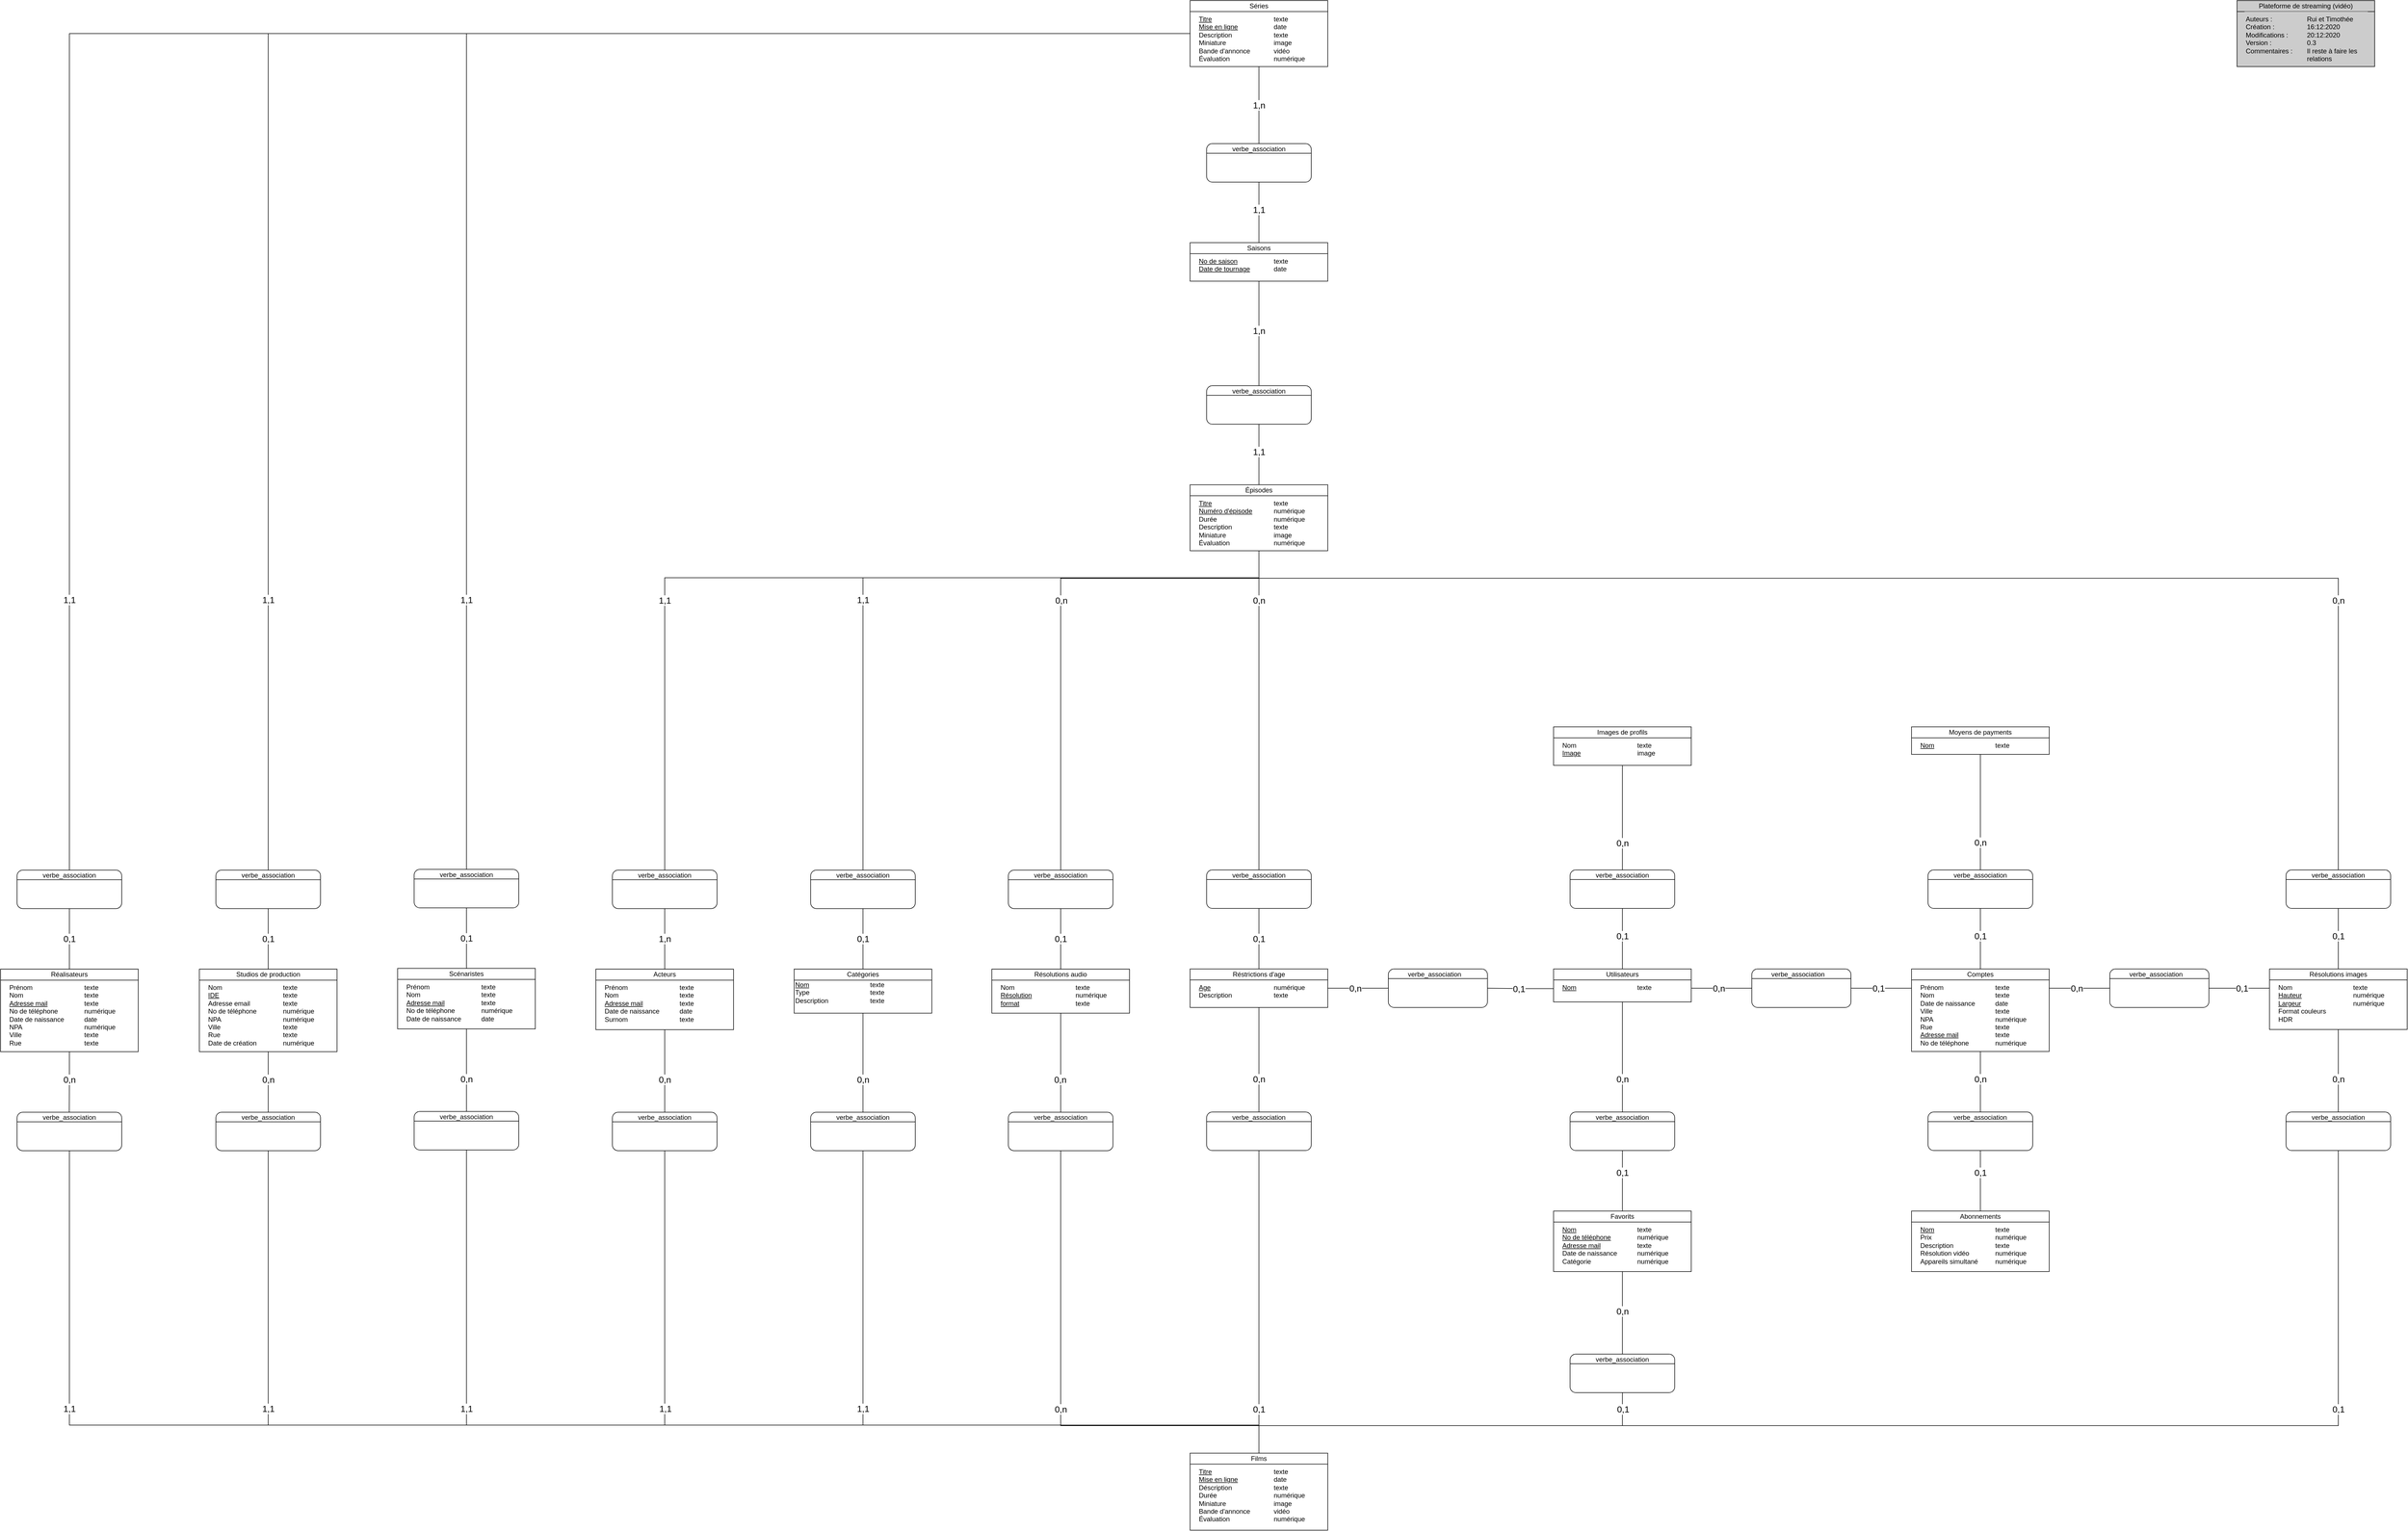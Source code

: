 <mxfile version="13.9.9" type="device"><diagram id="RijNjnvaa1h1Q81CgVOJ" name="Page-2"><mxGraphModel dx="3745" dy="1761" grid="1" gridSize="10" guides="1" tooltips="1" connect="1" arrows="1" fold="1" page="1" pageScale="1" pageWidth="827" pageHeight="1169" math="0" shadow="0"><root><mxCell id="FXSwRZTixgXB9OUEDX6P-0"/><mxCell id="FXSwRZTixgXB9OUEDX6P-1" parent="FXSwRZTixgXB9OUEDX6P-0"/><mxCell id="FXSwRZTixgXB9OUEDX6P-2" value="" style="group" parent="FXSwRZTixgXB9OUEDX6P-1" vertex="1" connectable="0"><mxGeometry x="989" y="591" width="250" height="150" as="geometry"/></mxCell><mxCell id="FXSwRZTixgXB9OUEDX6P-3" value="&lt;div style=&quot;box-sizing: border-box ; width: 100% ; padding: 2px&quot;&gt;&lt;br&gt;&lt;/div&gt;" style="verticalAlign=top;align=center;overflow=fill;html=1;rounded=0;shadow=0;comic=0;labelBackgroundColor=none;strokeColor=#000000;strokeWidth=1;fillColor=#ffffff;fontFamily=Verdana;fontSize=12;fontColor=#000000;" parent="FXSwRZTixgXB9OUEDX6P-2" vertex="1"><mxGeometry width="250" height="150" as="geometry"/></mxCell><mxCell id="FXSwRZTixgXB9OUEDX6P-4" value="Comptes" style="rounded=0;whiteSpace=wrap;html=1;" parent="FXSwRZTixgXB9OUEDX6P-2" vertex="1"><mxGeometry width="250" height="20" as="geometry"/></mxCell><mxCell id="FXSwRZTixgXB9OUEDX6P-5" value="Prénom&lt;br&gt;Nom&lt;br&gt;Date de naissance&lt;br&gt;Ville&lt;br&gt;NPA&lt;br&gt;Rue&lt;br&gt;&lt;u&gt;Adresse mail&lt;/u&gt;&lt;br&gt;No de téléphone" style="text;html=1;strokeColor=none;fillColor=none;align=left;verticalAlign=top;whiteSpace=wrap;rounded=0;" parent="FXSwRZTixgXB9OUEDX6P-2" vertex="1"><mxGeometry x="13.75" y="20" width="112.5" height="60" as="geometry"/></mxCell><mxCell id="FXSwRZTixgXB9OUEDX6P-6" value="texte&lt;br&gt;texte&lt;br&gt;date&lt;br&gt;texte&lt;br&gt;numérique&lt;br&gt;texte&lt;br&gt;texte&lt;br&gt;numérique" style="text;html=1;strokeColor=none;fillColor=none;align=left;verticalAlign=top;whiteSpace=wrap;rounded=0;" parent="FXSwRZTixgXB9OUEDX6P-2" vertex="1"><mxGeometry x="150" y="20" width="100" height="50" as="geometry"/></mxCell><mxCell id="zzoJbRQcs6aZVGk5j2hn-0" value="" style="group" parent="FXSwRZTixgXB9OUEDX6P-1" vertex="1" connectable="0"><mxGeometry x="-321" y="-1169" width="250" height="120" as="geometry"/></mxCell><mxCell id="zzoJbRQcs6aZVGk5j2hn-1" value="&lt;div style=&quot;box-sizing: border-box ; width: 100% ; padding: 2px&quot;&gt;&lt;br&gt;&lt;/div&gt;" style="verticalAlign=top;align=center;overflow=fill;html=1;rounded=0;shadow=0;comic=0;labelBackgroundColor=none;strokeColor=#000000;strokeWidth=1;fillColor=#ffffff;fontFamily=Verdana;fontSize=12;fontColor=#000000;" parent="zzoJbRQcs6aZVGk5j2hn-0" vertex="1"><mxGeometry width="250" height="120" as="geometry"/></mxCell><mxCell id="zzoJbRQcs6aZVGk5j2hn-2" value="Séries" style="rounded=0;whiteSpace=wrap;html=1;" parent="zzoJbRQcs6aZVGk5j2hn-0" vertex="1"><mxGeometry width="250" height="20" as="geometry"/></mxCell><mxCell id="zzoJbRQcs6aZVGk5j2hn-3" value="&lt;u&gt;Titre&lt;/u&gt;&lt;br&gt;&lt;u&gt;Mise en ligne&lt;/u&gt;&lt;br&gt;Description&lt;br&gt;Miniature&lt;br&gt;Bande d'annonce&lt;br&gt;Évaluation" style="text;html=1;strokeColor=none;fillColor=none;align=left;verticalAlign=top;whiteSpace=wrap;rounded=0;" parent="zzoJbRQcs6aZVGk5j2hn-0" vertex="1"><mxGeometry x="13.75" y="20" width="112.5" height="60" as="geometry"/></mxCell><mxCell id="zzoJbRQcs6aZVGk5j2hn-4" value="texte&lt;br&gt;date&lt;br&gt;texte&lt;br&gt;image&lt;br&gt;vidéo&lt;br&gt;numérique" style="text;html=1;strokeColor=none;fillColor=none;align=left;verticalAlign=top;whiteSpace=wrap;rounded=0;" parent="zzoJbRQcs6aZVGk5j2hn-0" vertex="1"><mxGeometry x="150" y="20" width="100" height="50" as="geometry"/></mxCell><mxCell id="zzoJbRQcs6aZVGk5j2hn-5" value="" style="group" parent="FXSwRZTixgXB9OUEDX6P-1" vertex="1" connectable="0"><mxGeometry x="-321" y="-729" width="250" height="90" as="geometry"/></mxCell><mxCell id="zzoJbRQcs6aZVGk5j2hn-6" value="&lt;div style=&quot;box-sizing: border-box ; width: 100% ; padding: 2px&quot;&gt;&lt;br&gt;&lt;/div&gt;" style="verticalAlign=top;align=center;overflow=fill;html=1;rounded=0;shadow=0;comic=0;labelBackgroundColor=none;strokeColor=#000000;strokeWidth=1;fillColor=#ffffff;fontFamily=Verdana;fontSize=12;fontColor=#000000;" parent="zzoJbRQcs6aZVGk5j2hn-5" vertex="1"><mxGeometry width="250" height="70" as="geometry"/></mxCell><mxCell id="zzoJbRQcs6aZVGk5j2hn-7" value="Saisons" style="rounded=0;whiteSpace=wrap;html=1;" parent="zzoJbRQcs6aZVGk5j2hn-5" vertex="1"><mxGeometry width="250" height="20" as="geometry"/></mxCell><mxCell id="zzoJbRQcs6aZVGk5j2hn-8" value="&lt;u&gt;No de saison&lt;/u&gt;&lt;br&gt;&lt;u&gt;Date de tournage&lt;/u&gt;" style="text;html=1;strokeColor=none;fillColor=none;align=left;verticalAlign=top;whiteSpace=wrap;rounded=0;" parent="zzoJbRQcs6aZVGk5j2hn-5" vertex="1"><mxGeometry x="13.75" y="20" width="112.5" height="40" as="geometry"/></mxCell><mxCell id="zzoJbRQcs6aZVGk5j2hn-9" value="texte&lt;br&gt;date" style="text;html=1;strokeColor=none;fillColor=none;align=left;verticalAlign=top;whiteSpace=wrap;rounded=0;" parent="zzoJbRQcs6aZVGk5j2hn-5" vertex="1"><mxGeometry x="150" y="20" width="100" height="40" as="geometry"/></mxCell><mxCell id="zzoJbRQcs6aZVGk5j2hn-10" value="" style="group" parent="FXSwRZTixgXB9OUEDX6P-1" vertex="1" connectable="0"><mxGeometry x="-321" y="1471" width="250" height="140" as="geometry"/></mxCell><mxCell id="zzoJbRQcs6aZVGk5j2hn-11" value="&lt;div style=&quot;box-sizing: border-box ; width: 100% ; padding: 2px&quot;&gt;&lt;br&gt;&lt;/div&gt;" style="verticalAlign=top;align=center;overflow=fill;html=1;rounded=0;shadow=0;comic=0;labelBackgroundColor=none;strokeColor=#000000;strokeWidth=1;fillColor=#ffffff;fontFamily=Verdana;fontSize=12;fontColor=#000000;" parent="zzoJbRQcs6aZVGk5j2hn-10" vertex="1"><mxGeometry width="250" height="140" as="geometry"/></mxCell><mxCell id="zzoJbRQcs6aZVGk5j2hn-12" value="Films" style="rounded=0;whiteSpace=wrap;html=1;" parent="zzoJbRQcs6aZVGk5j2hn-10" vertex="1"><mxGeometry width="250" height="20" as="geometry"/></mxCell><mxCell id="zzoJbRQcs6aZVGk5j2hn-13" value="&lt;u&gt;Titre&lt;/u&gt;&lt;br&gt;&lt;u&gt;Mise en ligne&lt;/u&gt;&lt;br&gt;Déscription&lt;br&gt;Durée&lt;br&gt;Miniature&lt;br&gt;Bande d'annonce&lt;br&gt;Évaluation" style="text;html=1;strokeColor=none;fillColor=none;align=left;verticalAlign=top;whiteSpace=wrap;rounded=0;" parent="zzoJbRQcs6aZVGk5j2hn-10" vertex="1"><mxGeometry x="13.75" y="20" width="112.5" height="60" as="geometry"/></mxCell><mxCell id="zzoJbRQcs6aZVGk5j2hn-14" value="texte&lt;br&gt;date&lt;br&gt;texte&lt;br&gt;numérique&lt;br&gt;image&lt;br&gt;vidéo&lt;br&gt;numérique" style="text;html=1;strokeColor=none;fillColor=none;align=left;verticalAlign=top;whiteSpace=wrap;rounded=0;" parent="zzoJbRQcs6aZVGk5j2hn-10" vertex="1"><mxGeometry x="150" y="20" width="100" height="50" as="geometry"/></mxCell><mxCell id="zzoJbRQcs6aZVGk5j2hn-15" value="" style="group" parent="FXSwRZTixgXB9OUEDX6P-1" vertex="1" connectable="0"><mxGeometry x="-321" y="-289" width="250" height="120" as="geometry"/></mxCell><mxCell id="zzoJbRQcs6aZVGk5j2hn-16" value="&lt;div style=&quot;box-sizing: border-box ; width: 100% ; padding: 2px&quot;&gt;&lt;br&gt;&lt;/div&gt;" style="verticalAlign=top;align=center;overflow=fill;html=1;rounded=0;shadow=0;comic=0;labelBackgroundColor=none;strokeColor=#000000;strokeWidth=1;fillColor=#ffffff;fontFamily=Verdana;fontSize=12;fontColor=#000000;" parent="zzoJbRQcs6aZVGk5j2hn-15" vertex="1"><mxGeometry width="250" height="120" as="geometry"/></mxCell><mxCell id="zzoJbRQcs6aZVGk5j2hn-17" value="Épisodes" style="rounded=0;whiteSpace=wrap;html=1;" parent="zzoJbRQcs6aZVGk5j2hn-15" vertex="1"><mxGeometry width="250.0" height="20" as="geometry"/></mxCell><mxCell id="zzoJbRQcs6aZVGk5j2hn-18" value="&lt;u&gt;Titre&lt;/u&gt;&lt;br&gt;&lt;u&gt;Numéro d'épisode&lt;/u&gt;&lt;br&gt;Durée&lt;br&gt;Description&lt;br&gt;Miniature&lt;br&gt;Évaluation" style="text;html=1;strokeColor=none;fillColor=none;align=left;verticalAlign=top;whiteSpace=wrap;rounded=0;" parent="zzoJbRQcs6aZVGk5j2hn-15" vertex="1"><mxGeometry x="13.75" y="20" width="112.5" height="60" as="geometry"/></mxCell><mxCell id="zzoJbRQcs6aZVGk5j2hn-19" value="texte&lt;br&gt;numérique&lt;br&gt;numérique&lt;br&gt;texte&lt;br&gt;image&lt;br&gt;numérique" style="text;html=1;strokeColor=none;fillColor=none;align=left;verticalAlign=top;whiteSpace=wrap;rounded=0;" parent="zzoJbRQcs6aZVGk5j2hn-15" vertex="1"><mxGeometry x="150" y="20" width="100" height="50" as="geometry"/></mxCell><mxCell id="XBX7WGNe9Vk6B05RVq6m-0" value="" style="group" parent="FXSwRZTixgXB9OUEDX6P-1" vertex="1" connectable="0"><mxGeometry x="339" y="1031" width="250" height="110" as="geometry"/></mxCell><mxCell id="XBX7WGNe9Vk6B05RVq6m-1" value="&lt;div style=&quot;box-sizing: border-box ; width: 100% ; padding: 2px&quot;&gt;&lt;br&gt;&lt;/div&gt;" style="verticalAlign=top;align=center;overflow=fill;html=1;rounded=0;shadow=0;comic=0;labelBackgroundColor=none;strokeColor=#000000;strokeWidth=1;fillColor=#ffffff;fontFamily=Verdana;fontSize=12;fontColor=#000000;" parent="XBX7WGNe9Vk6B05RVq6m-0" vertex="1"><mxGeometry width="250" height="110" as="geometry"/></mxCell><mxCell id="XBX7WGNe9Vk6B05RVq6m-2" value="Favorits" style="rounded=0;whiteSpace=wrap;html=1;" parent="XBX7WGNe9Vk6B05RVq6m-0" vertex="1"><mxGeometry width="250" height="20" as="geometry"/></mxCell><mxCell id="XBX7WGNe9Vk6B05RVq6m-3" value="&lt;u&gt;Nom&lt;/u&gt;&lt;br&gt;&lt;u&gt;No de téléphone&lt;/u&gt;&lt;br&gt;&lt;u&gt;Adresse mail&lt;/u&gt;&lt;br&gt;Date de naissance&lt;br&gt;Catégorie" style="text;html=1;strokeColor=none;fillColor=none;align=left;verticalAlign=top;whiteSpace=wrap;rounded=0;" parent="XBX7WGNe9Vk6B05RVq6m-0" vertex="1"><mxGeometry x="13.75" y="20" width="112.5" height="60" as="geometry"/></mxCell><mxCell id="XBX7WGNe9Vk6B05RVq6m-4" value="texte&lt;br&gt;numérique&lt;br&gt;texte&lt;br&gt;numérique&lt;br&gt;numérique" style="text;html=1;strokeColor=none;fillColor=none;align=left;verticalAlign=top;whiteSpace=wrap;rounded=0;" parent="XBX7WGNe9Vk6B05RVq6m-0" vertex="1"><mxGeometry x="150" y="20" width="100" height="50" as="geometry"/></mxCell><mxCell id="XBX7WGNe9Vk6B05RVq6m-10" value="" style="group" parent="FXSwRZTixgXB9OUEDX6P-1" vertex="1" connectable="0"><mxGeometry x="-2481" y="591.36" width="250" height="150" as="geometry"/></mxCell><mxCell id="XBX7WGNe9Vk6B05RVq6m-11" value="&lt;div style=&quot;box-sizing: border-box ; width: 100% ; padding: 2px&quot;&gt;&lt;br&gt;&lt;/div&gt;" style="verticalAlign=top;align=center;overflow=fill;html=1;rounded=0;shadow=0;comic=0;labelBackgroundColor=none;strokeColor=#000000;strokeWidth=1;fillColor=#ffffff;fontFamily=Verdana;fontSize=12;fontColor=#000000;" parent="XBX7WGNe9Vk6B05RVq6m-10" vertex="1"><mxGeometry width="250" height="150" as="geometry"/></mxCell><mxCell id="XBX7WGNe9Vk6B05RVq6m-12" value="Réalisateurs" style="rounded=0;whiteSpace=wrap;html=1;" parent="XBX7WGNe9Vk6B05RVq6m-10" vertex="1"><mxGeometry width="250" height="20" as="geometry"/></mxCell><mxCell id="XBX7WGNe9Vk6B05RVq6m-13" value="Prénom&lt;br&gt;Nom&lt;br&gt;&lt;u&gt;Adresse mail&lt;/u&gt;&lt;br&gt;No de téléphone&lt;br&gt;Date de naissance&lt;br&gt;NPA&lt;br&gt;Ville&lt;br&gt;Rue" style="text;html=1;strokeColor=none;fillColor=none;align=left;verticalAlign=top;whiteSpace=wrap;rounded=0;" parent="XBX7WGNe9Vk6B05RVq6m-10" vertex="1"><mxGeometry x="13.75" y="20" width="112.5" height="60" as="geometry"/></mxCell><mxCell id="XBX7WGNe9Vk6B05RVq6m-14" value="texte&lt;br&gt;texte&lt;br&gt;texte&lt;br&gt;numérique&lt;br&gt;date&lt;br&gt;numérique&lt;br&gt;texte&lt;br&gt;texte" style="text;html=1;strokeColor=none;fillColor=none;align=left;verticalAlign=top;whiteSpace=wrap;rounded=0;" parent="XBX7WGNe9Vk6B05RVq6m-10" vertex="1"><mxGeometry x="150" y="20" width="100" height="50" as="geometry"/></mxCell><mxCell id="XBX7WGNe9Vk6B05RVq6m-15" value="" style="group" parent="FXSwRZTixgXB9OUEDX6P-1" vertex="1" connectable="0"><mxGeometry x="989" y="1031" width="250" height="110" as="geometry"/></mxCell><mxCell id="XBX7WGNe9Vk6B05RVq6m-16" value="&lt;div style=&quot;box-sizing: border-box ; width: 100% ; padding: 2px&quot;&gt;&lt;br&gt;&lt;/div&gt;" style="verticalAlign=top;align=center;overflow=fill;html=1;rounded=0;shadow=0;comic=0;labelBackgroundColor=none;strokeColor=#000000;strokeWidth=1;fillColor=#ffffff;fontFamily=Verdana;fontSize=12;fontColor=#000000;" parent="XBX7WGNe9Vk6B05RVq6m-15" vertex="1"><mxGeometry width="250" height="110" as="geometry"/></mxCell><mxCell id="XBX7WGNe9Vk6B05RVq6m-17" value="Abonnements" style="rounded=0;whiteSpace=wrap;html=1;" parent="XBX7WGNe9Vk6B05RVq6m-15" vertex="1"><mxGeometry width="250" height="20" as="geometry"/></mxCell><mxCell id="XBX7WGNe9Vk6B05RVq6m-18" value="&lt;u&gt;Nom&lt;/u&gt;&lt;br&gt;Prix&lt;br&gt;Description&lt;br&gt;Résolution vidéo&lt;br&gt;Appareils simultané" style="text;html=1;strokeColor=none;fillColor=none;align=left;verticalAlign=top;whiteSpace=wrap;rounded=0;" parent="XBX7WGNe9Vk6B05RVq6m-15" vertex="1"><mxGeometry x="13.75" y="20" width="112.5" height="60" as="geometry"/></mxCell><mxCell id="XBX7WGNe9Vk6B05RVq6m-19" value="texte&lt;br&gt;numérique&lt;br&gt;texte&lt;br&gt;numérique&lt;br&gt;numérique" style="text;html=1;strokeColor=none;fillColor=none;align=left;verticalAlign=top;whiteSpace=wrap;rounded=0;" parent="XBX7WGNe9Vk6B05RVq6m-15" vertex="1"><mxGeometry x="150" y="20" width="100" height="50" as="geometry"/></mxCell><mxCell id="XBX7WGNe9Vk6B05RVq6m-20" value="" style="group" parent="FXSwRZTixgXB9OUEDX6P-1" vertex="1" connectable="0"><mxGeometry x="-1040" y="591.36" width="250" height="90" as="geometry"/></mxCell><mxCell id="XBX7WGNe9Vk6B05RVq6m-21" value="&lt;div style=&quot;box-sizing: border-box ; width: 100% ; padding: 2px&quot;&gt;&lt;br&gt;&lt;/div&gt;" style="verticalAlign=top;align=center;overflow=fill;html=1;rounded=0;shadow=0;comic=0;labelBackgroundColor=none;strokeColor=#000000;strokeWidth=1;fillColor=#ffffff;fontFamily=Verdana;fontSize=12;fontColor=#000000;" parent="XBX7WGNe9Vk6B05RVq6m-20" vertex="1"><mxGeometry width="250" height="80" as="geometry"/></mxCell><mxCell id="XBX7WGNe9Vk6B05RVq6m-22" value="Catégories" style="rounded=0;whiteSpace=wrap;html=1;" parent="XBX7WGNe9Vk6B05RVq6m-20" vertex="1"><mxGeometry width="250" height="20" as="geometry"/></mxCell><mxCell id="XBX7WGNe9Vk6B05RVq6m-23" value="&lt;u&gt;Nom&lt;/u&gt;&lt;br&gt;Type&lt;br&gt;Description" style="text;html=1;strokeColor=none;fillColor=none;align=left;verticalAlign=top;whiteSpace=wrap;rounded=0;" parent="XBX7WGNe9Vk6B05RVq6m-20" vertex="1"><mxGeometry y="15" width="112.5" height="60" as="geometry"/></mxCell><mxCell id="XBX7WGNe9Vk6B05RVq6m-24" value="texte&lt;br&gt;texte&lt;br&gt;texte" style="text;html=1;strokeColor=none;fillColor=none;align=left;verticalAlign=top;whiteSpace=wrap;rounded=0;" parent="XBX7WGNe9Vk6B05RVq6m-20" vertex="1"><mxGeometry x="136.25" y="15" width="100" height="50" as="geometry"/></mxCell><mxCell id="XBX7WGNe9Vk6B05RVq6m-25" value="" style="group" parent="FXSwRZTixgXB9OUEDX6P-1" vertex="1" connectable="0"><mxGeometry x="-1400" y="591.36" width="250" height="110" as="geometry"/></mxCell><mxCell id="XBX7WGNe9Vk6B05RVq6m-26" value="&lt;div style=&quot;box-sizing: border-box ; width: 100% ; padding: 2px&quot;&gt;&lt;br&gt;&lt;/div&gt;" style="verticalAlign=top;align=center;overflow=fill;html=1;rounded=0;shadow=0;comic=0;labelBackgroundColor=none;strokeColor=#000000;strokeWidth=1;fillColor=#ffffff;fontFamily=Verdana;fontSize=12;fontColor=#000000;" parent="XBX7WGNe9Vk6B05RVq6m-25" vertex="1"><mxGeometry width="250" height="110" as="geometry"/></mxCell><mxCell id="XBX7WGNe9Vk6B05RVq6m-27" value="Acteurs" style="rounded=0;whiteSpace=wrap;html=1;" parent="XBX7WGNe9Vk6B05RVq6m-25" vertex="1"><mxGeometry width="250" height="20" as="geometry"/></mxCell><mxCell id="XBX7WGNe9Vk6B05RVq6m-28" value="Prénom&lt;br&gt;Nom&lt;br&gt;&lt;u&gt;Adresse mail&lt;/u&gt;&lt;br&gt;Date de naissance&lt;br&gt;Surnom" style="text;html=1;strokeColor=none;fillColor=none;align=left;verticalAlign=top;whiteSpace=wrap;rounded=0;" parent="XBX7WGNe9Vk6B05RVq6m-25" vertex="1"><mxGeometry x="13.75" y="20" width="112.5" height="60" as="geometry"/></mxCell><mxCell id="XBX7WGNe9Vk6B05RVq6m-29" value="texte&lt;br&gt;texte&lt;br&gt;texte&lt;br&gt;date&lt;br&gt;texte" style="text;html=1;strokeColor=none;fillColor=none;align=left;verticalAlign=top;whiteSpace=wrap;rounded=0;" parent="XBX7WGNe9Vk6B05RVq6m-25" vertex="1"><mxGeometry x="150" y="20" width="100" height="50" as="geometry"/></mxCell><mxCell id="LaIxGjjGedKw8LGZiaHP-0" value="" style="group" parent="FXSwRZTixgXB9OUEDX6P-1" vertex="1" connectable="0"><mxGeometry x="-1760" y="590.0" width="250" height="110" as="geometry"/></mxCell><mxCell id="LaIxGjjGedKw8LGZiaHP-1" value="&lt;div style=&quot;box-sizing: border-box ; width: 100% ; padding: 2px&quot;&gt;&lt;br&gt;&lt;/div&gt;" style="verticalAlign=top;align=center;overflow=fill;html=1;rounded=0;shadow=0;comic=0;labelBackgroundColor=none;strokeColor=#000000;strokeWidth=1;fillColor=#ffffff;fontFamily=Verdana;fontSize=12;fontColor=#000000;" parent="LaIxGjjGedKw8LGZiaHP-0" vertex="1"><mxGeometry width="250" height="110" as="geometry"/></mxCell><mxCell id="LaIxGjjGedKw8LGZiaHP-2" value="Scénaristes" style="rounded=0;whiteSpace=wrap;html=1;" parent="LaIxGjjGedKw8LGZiaHP-0" vertex="1"><mxGeometry width="250.0" height="20" as="geometry"/></mxCell><mxCell id="LaIxGjjGedKw8LGZiaHP-3" value="Prénom&lt;br&gt;Nom&lt;br&gt;&lt;u&gt;Adresse mail&lt;/u&gt;&lt;br&gt;No de téléphone&lt;br&gt;Date de naissance" style="text;html=1;strokeColor=none;fillColor=none;align=left;verticalAlign=top;whiteSpace=wrap;rounded=0;" parent="LaIxGjjGedKw8LGZiaHP-0" vertex="1"><mxGeometry x="13.75" y="20" width="112.5" height="60" as="geometry"/></mxCell><mxCell id="LaIxGjjGedKw8LGZiaHP-4" value="texte&lt;br&gt;texte&lt;br&gt;texte&lt;br&gt;numérique&lt;br&gt;date" style="text;html=1;strokeColor=none;fillColor=none;align=left;verticalAlign=top;whiteSpace=wrap;rounded=0;" parent="LaIxGjjGedKw8LGZiaHP-0" vertex="1"><mxGeometry x="150" y="20" width="100" height="50" as="geometry"/></mxCell><mxCell id="LaIxGjjGedKw8LGZiaHP-5" value="" style="group" parent="FXSwRZTixgXB9OUEDX6P-1" vertex="1" connectable="0"><mxGeometry x="-2120" y="591.36" width="250" height="150" as="geometry"/></mxCell><mxCell id="LaIxGjjGedKw8LGZiaHP-6" value="&lt;div style=&quot;box-sizing: border-box ; width: 100% ; padding: 2px&quot;&gt;&lt;br&gt;&lt;/div&gt;" style="verticalAlign=top;align=center;overflow=fill;html=1;rounded=0;shadow=0;comic=0;labelBackgroundColor=none;strokeColor=#000000;strokeWidth=1;fillColor=#ffffff;fontFamily=Verdana;fontSize=12;fontColor=#000000;" parent="LaIxGjjGedKw8LGZiaHP-5" vertex="1"><mxGeometry width="250" height="150" as="geometry"/></mxCell><mxCell id="LaIxGjjGedKw8LGZiaHP-7" value="Studios de production" style="rounded=0;whiteSpace=wrap;html=1;" parent="LaIxGjjGedKw8LGZiaHP-5" vertex="1"><mxGeometry width="250" height="20" as="geometry"/></mxCell><mxCell id="LaIxGjjGedKw8LGZiaHP-8" value="Nom&lt;br&gt;&lt;u&gt;IDE&lt;/u&gt;&lt;br&gt;Adresse email&lt;br&gt;No de téléphone&lt;br&gt;NPA&lt;br&gt;Ville&lt;br&gt;Rue&lt;br&gt;Date de création" style="text;html=1;strokeColor=none;fillColor=none;align=left;verticalAlign=top;whiteSpace=wrap;rounded=0;" parent="LaIxGjjGedKw8LGZiaHP-5" vertex="1"><mxGeometry x="13.75" y="20" width="112.5" height="60" as="geometry"/></mxCell><mxCell id="LaIxGjjGedKw8LGZiaHP-9" value="texte&lt;br&gt;texte&lt;br&gt;texte&lt;br&gt;numérique&lt;br&gt;numérique&lt;br&gt;texte&lt;br&gt;texte&lt;br&gt;numérique" style="text;html=1;strokeColor=none;fillColor=none;align=left;verticalAlign=top;whiteSpace=wrap;rounded=0;" parent="LaIxGjjGedKw8LGZiaHP-5" vertex="1"><mxGeometry x="150" y="20" width="100" height="50" as="geometry"/></mxCell><mxCell id="QNB13attIObHBlXLhEPM-0" value="" style="group" parent="FXSwRZTixgXB9OUEDX6P-1" vertex="1" connectable="0"><mxGeometry x="-321" y="591" width="250" height="90" as="geometry"/></mxCell><mxCell id="QNB13attIObHBlXLhEPM-1" value="&lt;div style=&quot;box-sizing: border-box ; width: 100% ; padding: 2px&quot;&gt;&lt;br&gt;&lt;/div&gt;" style="verticalAlign=top;align=center;overflow=fill;html=1;rounded=0;shadow=0;comic=0;labelBackgroundColor=none;strokeColor=#000000;strokeWidth=1;fillColor=#ffffff;fontFamily=Verdana;fontSize=12;fontColor=#000000;" parent="QNB13attIObHBlXLhEPM-0" vertex="1"><mxGeometry width="250" height="70" as="geometry"/></mxCell><mxCell id="QNB13attIObHBlXLhEPM-2" value="Réstrictions d'age" style="rounded=0;whiteSpace=wrap;html=1;" parent="QNB13attIObHBlXLhEPM-0" vertex="1"><mxGeometry width="250" height="20" as="geometry"/></mxCell><mxCell id="QNB13attIObHBlXLhEPM-3" value="&lt;u&gt;Age&lt;br&gt;&lt;/u&gt;Description" style="text;html=1;strokeColor=none;fillColor=none;align=left;verticalAlign=top;whiteSpace=wrap;rounded=0;" parent="QNB13attIObHBlXLhEPM-0" vertex="1"><mxGeometry x="13.75" y="20" width="112.5" height="40" as="geometry"/></mxCell><mxCell id="QNB13attIObHBlXLhEPM-4" value="numérique&lt;br&gt;texte" style="text;html=1;strokeColor=none;fillColor=none;align=left;verticalAlign=top;whiteSpace=wrap;rounded=0;" parent="QNB13attIObHBlXLhEPM-0" vertex="1"><mxGeometry x="150" y="20" width="100" height="40" as="geometry"/></mxCell><mxCell id="QNB13attIObHBlXLhEPM-13" value="" style="group" parent="FXSwRZTixgXB9OUEDX6P-1" vertex="1" connectable="0"><mxGeometry x="1639" y="591" width="250" height="110" as="geometry"/></mxCell><mxCell id="QNB13attIObHBlXLhEPM-14" value="&lt;div style=&quot;box-sizing: border-box ; width: 100% ; padding: 2px&quot;&gt;&lt;br&gt;&lt;/div&gt;" style="verticalAlign=top;align=center;overflow=fill;html=1;rounded=0;shadow=0;comic=0;labelBackgroundColor=none;strokeColor=#000000;strokeWidth=1;fillColor=#ffffff;fontFamily=Verdana;fontSize=12;fontColor=#000000;" parent="QNB13attIObHBlXLhEPM-13" vertex="1"><mxGeometry width="250" height="110" as="geometry"/></mxCell><mxCell id="QNB13attIObHBlXLhEPM-15" value="Résolutions images" style="rounded=0;whiteSpace=wrap;html=1;" parent="QNB13attIObHBlXLhEPM-13" vertex="1"><mxGeometry width="250" height="20" as="geometry"/></mxCell><mxCell id="QNB13attIObHBlXLhEPM-16" value="Nom&lt;br&gt;&lt;u&gt;Hauteur&lt;/u&gt;&lt;br&gt;&lt;u&gt;Largeur&lt;/u&gt;&lt;br&gt;Format couleurs&lt;br&gt;HDR" style="text;html=1;strokeColor=none;fillColor=none;align=left;verticalAlign=top;whiteSpace=wrap;rounded=0;" parent="QNB13attIObHBlXLhEPM-13" vertex="1"><mxGeometry x="13.75" y="20" width="112.5" height="60" as="geometry"/></mxCell><mxCell id="QNB13attIObHBlXLhEPM-17" value="texte&lt;br&gt;numérique&lt;br&gt;numérique" style="text;html=1;strokeColor=none;fillColor=none;align=left;verticalAlign=top;whiteSpace=wrap;rounded=0;" parent="QNB13attIObHBlXLhEPM-13" vertex="1"><mxGeometry x="150" y="20" width="100" height="50" as="geometry"/></mxCell><mxCell id="QNB13attIObHBlXLhEPM-18" value="&lt;div style=&quot;box-sizing: border-box ; width: 100% ; padding: 2px&quot;&gt;&lt;br&gt;&lt;/div&gt;" style="verticalAlign=top;align=center;overflow=fill;html=1;rounded=0;shadow=0;comic=0;labelBackgroundColor=none;strokeColor=#000000;strokeWidth=1;fillColor=#ffffff;fontFamily=Verdana;fontSize=12;fontColor=#000000;" parent="FXSwRZTixgXB9OUEDX6P-1" vertex="1"><mxGeometry x="339" y="151" width="250" height="70" as="geometry"/></mxCell><mxCell id="QNB13attIObHBlXLhEPM-19" value="Images de profils" style="rounded=0;whiteSpace=wrap;html=1;" parent="FXSwRZTixgXB9OUEDX6P-1" vertex="1"><mxGeometry x="339" y="151" width="250" height="20" as="geometry"/></mxCell><mxCell id="QNB13attIObHBlXLhEPM-20" value="Nom&lt;br&gt;&lt;u&gt;Image&lt;/u&gt;" style="text;html=1;strokeColor=none;fillColor=none;align=left;verticalAlign=top;whiteSpace=wrap;rounded=0;" parent="FXSwRZTixgXB9OUEDX6P-1" vertex="1"><mxGeometry x="352.75" y="171" width="112.5" height="40" as="geometry"/></mxCell><mxCell id="QNB13attIObHBlXLhEPM-21" value="texte&lt;br&gt;image" style="text;html=1;strokeColor=none;fillColor=none;align=left;verticalAlign=top;whiteSpace=wrap;rounded=0;" parent="FXSwRZTixgXB9OUEDX6P-1" vertex="1"><mxGeometry x="489" y="171" width="100" height="40" as="geometry"/></mxCell><mxCell id="QNB13attIObHBlXLhEPM-28" value="" style="group" parent="FXSwRZTixgXB9OUEDX6P-1" vertex="1" connectable="0"><mxGeometry x="989" y="151" width="250" height="90" as="geometry"/></mxCell><mxCell id="QNB13attIObHBlXLhEPM-29" value="&lt;div style=&quot;box-sizing: border-box ; width: 100% ; padding: 2px&quot;&gt;&lt;br&gt;&lt;/div&gt;" style="verticalAlign=top;align=center;overflow=fill;html=1;rounded=0;shadow=0;comic=0;labelBackgroundColor=none;strokeColor=#000000;strokeWidth=1;fillColor=#ffffff;fontFamily=Verdana;fontSize=12;fontColor=#000000;" parent="QNB13attIObHBlXLhEPM-28" vertex="1"><mxGeometry width="250" height="50" as="geometry"/></mxCell><mxCell id="QNB13attIObHBlXLhEPM-30" value="Moyens de payments" style="rounded=0;whiteSpace=wrap;html=1;" parent="QNB13attIObHBlXLhEPM-28" vertex="1"><mxGeometry width="250" height="20" as="geometry"/></mxCell><mxCell id="QNB13attIObHBlXLhEPM-31" value="&lt;u&gt;Nom&lt;/u&gt;" style="text;html=1;strokeColor=none;fillColor=none;align=left;verticalAlign=top;whiteSpace=wrap;rounded=0;" parent="QNB13attIObHBlXLhEPM-28" vertex="1"><mxGeometry x="13.75" y="20" width="112.5" height="20" as="geometry"/></mxCell><mxCell id="QNB13attIObHBlXLhEPM-32" value="texte" style="text;html=1;strokeColor=none;fillColor=none;align=left;verticalAlign=top;whiteSpace=wrap;rounded=0;" parent="QNB13attIObHBlXLhEPM-28" vertex="1"><mxGeometry x="150" y="20" width="100" height="20" as="geometry"/></mxCell><mxCell id="QNB13attIObHBlXLhEPM-9" value="&lt;div style=&quot;box-sizing: border-box ; width: 100% ; padding: 2px&quot;&gt;&lt;br&gt;&lt;/div&gt;" style="verticalAlign=top;align=center;overflow=fill;html=1;rounded=0;shadow=0;comic=0;labelBackgroundColor=none;strokeColor=#000000;strokeWidth=1;fillColor=#ffffff;fontFamily=Verdana;fontSize=12;fontColor=#000000;" parent="FXSwRZTixgXB9OUEDX6P-1" vertex="1"><mxGeometry x="-681" y="591.36" width="250" height="80" as="geometry"/></mxCell><mxCell id="QNB13attIObHBlXLhEPM-10" value="Résolutions audio" style="rounded=0;whiteSpace=wrap;html=1;" parent="FXSwRZTixgXB9OUEDX6P-1" vertex="1"><mxGeometry x="-681" y="591.36" width="250" height="20" as="geometry"/></mxCell><mxCell id="QNB13attIObHBlXLhEPM-11" value="Nom&lt;br&gt;&lt;u&gt;Résolution&lt;br&gt;format&lt;br&gt;&lt;/u&gt;" style="text;html=1;strokeColor=none;fillColor=none;align=left;verticalAlign=top;whiteSpace=wrap;rounded=0;" parent="FXSwRZTixgXB9OUEDX6P-1" vertex="1"><mxGeometry x="-667.25" y="611.36" width="112.5" height="50" as="geometry"/></mxCell><mxCell id="QNB13attIObHBlXLhEPM-12" value="texte&lt;br&gt;numérique&lt;br&gt;texte" style="text;html=1;strokeColor=none;fillColor=none;align=left;verticalAlign=top;whiteSpace=wrap;rounded=0;" parent="FXSwRZTixgXB9OUEDX6P-1" vertex="1"><mxGeometry x="-531" y="611.36" width="100" height="50" as="geometry"/></mxCell><mxCell id="QNB13attIObHBlXLhEPM-214" value="" style="edgeStyle=orthogonalEdgeStyle;rounded=0;orthogonalLoop=1;jettySize=auto;html=1;startArrow=none;startFill=0;endArrow=none;endFill=0;entryX=0.5;entryY=1;entryDx=0;entryDy=0;exitX=0.5;exitY=0;exitDx=0;exitDy=0;" parent="FXSwRZTixgXB9OUEDX6P-1" source="XBX7WGNe9Vk6B05RVq6m-27" target="QNB13attIObHBlXLhEPM-217" edge="1"><mxGeometry relative="1" as="geometry"><mxPoint x="-1275" y="561.36" as="sourcePoint"/><Array as="points"/></mxGeometry></mxCell><mxCell id="QNB13attIObHBlXLhEPM-215" value="1,n" style="text;html=1;resizable=0;points=[];align=center;verticalAlign=middle;labelBackgroundColor=#ffffff;fontSize=16;" parent="QNB13attIObHBlXLhEPM-214" vertex="1" connectable="0"><mxGeometry x="-0.646" relative="1" as="geometry"><mxPoint y="-35.69" as="offset"/></mxGeometry></mxCell><mxCell id="QNB13attIObHBlXLhEPM-216" value="" style="group" parent="FXSwRZTixgXB9OUEDX6P-1" vertex="1" connectable="0"><mxGeometry x="-1370" y="411.36" width="200" height="70" as="geometry"/></mxCell><mxCell id="QNB13attIObHBlXLhEPM-217" value="&lt;div style=&quot;box-sizing: border-box ; width: 100% ; padding: 2px&quot;&gt;&lt;br&gt;&lt;/div&gt;" style="verticalAlign=top;align=center;overflow=fill;html=1;rounded=1;shadow=0;comic=0;labelBackgroundColor=none;strokeColor=#000000;strokeWidth=1;fillColor=#ffffff;fontFamily=Verdana;fontSize=12;fontColor=#000000;" parent="QNB13attIObHBlXLhEPM-216" vertex="1"><mxGeometry width="190" height="70" as="geometry"/></mxCell><mxCell id="QNB13attIObHBlXLhEPM-218" value="" style="endArrow=none;html=1;entryX=1;entryY=0.25;entryDx=0;entryDy=0;exitX=0;exitY=0.25;exitDx=0;exitDy=0;" parent="QNB13attIObHBlXLhEPM-216" source="QNB13attIObHBlXLhEPM-217" target="QNB13attIObHBlXLhEPM-217" edge="1"><mxGeometry width="50" height="50" relative="1" as="geometry"><mxPoint x="-280" y="150" as="sourcePoint"/><mxPoint x="-230" y="100" as="targetPoint"/></mxGeometry></mxCell><mxCell id="QNB13attIObHBlXLhEPM-219" value="verbe_association" style="text;html=1;strokeColor=none;fillColor=none;align=center;verticalAlign=middle;whiteSpace=wrap;rounded=0;" parent="QNB13attIObHBlXLhEPM-216" vertex="1"><mxGeometry x="35" width="120" height="20" as="geometry"/></mxCell><mxCell id="QNB13attIObHBlXLhEPM-278" value="" style="edgeStyle=orthogonalEdgeStyle;rounded=0;orthogonalLoop=1;jettySize=auto;html=1;startArrow=none;startFill=0;endArrow=none;endFill=0;entryX=0.5;entryY=1;entryDx=0;entryDy=0;exitX=0.5;exitY=0;exitDx=0;exitDy=0;" parent="FXSwRZTixgXB9OUEDX6P-1" source="XBX7WGNe9Vk6B05RVq6m-12" target="QNB13attIObHBlXLhEPM-281" edge="1"><mxGeometry relative="1" as="geometry"><mxPoint x="-2356" y="561.36" as="sourcePoint"/><Array as="points"/></mxGeometry></mxCell><mxCell id="QNB13attIObHBlXLhEPM-279" value="0,1" style="text;html=1;resizable=0;points=[];align=center;verticalAlign=middle;labelBackgroundColor=#ffffff;fontSize=16;" parent="QNB13attIObHBlXLhEPM-278" vertex="1" connectable="0"><mxGeometry x="-0.646" relative="1" as="geometry"><mxPoint y="-35.69" as="offset"/></mxGeometry></mxCell><mxCell id="QNB13attIObHBlXLhEPM-280" value="" style="group" parent="FXSwRZTixgXB9OUEDX6P-1" vertex="1" connectable="0"><mxGeometry x="-2451" y="411.36" width="200" height="70" as="geometry"/></mxCell><mxCell id="QNB13attIObHBlXLhEPM-281" value="&lt;div style=&quot;box-sizing: border-box ; width: 100% ; padding: 2px&quot;&gt;&lt;br&gt;&lt;/div&gt;" style="verticalAlign=top;align=center;overflow=fill;html=1;rounded=1;shadow=0;comic=0;labelBackgroundColor=none;strokeColor=#000000;strokeWidth=1;fillColor=#ffffff;fontFamily=Verdana;fontSize=12;fontColor=#000000;" parent="QNB13attIObHBlXLhEPM-280" vertex="1"><mxGeometry width="190" height="70" as="geometry"/></mxCell><mxCell id="QNB13attIObHBlXLhEPM-282" value="" style="endArrow=none;html=1;entryX=1;entryY=0.25;entryDx=0;entryDy=0;exitX=0;exitY=0.25;exitDx=0;exitDy=0;" parent="QNB13attIObHBlXLhEPM-280" source="QNB13attIObHBlXLhEPM-281" target="QNB13attIObHBlXLhEPM-281" edge="1"><mxGeometry width="50" height="50" relative="1" as="geometry"><mxPoint x="-280" y="150" as="sourcePoint"/><mxPoint x="-230" y="100" as="targetPoint"/></mxGeometry></mxCell><mxCell id="QNB13attIObHBlXLhEPM-283" value="verbe_association" style="text;html=1;strokeColor=none;fillColor=none;align=center;verticalAlign=middle;whiteSpace=wrap;rounded=0;" parent="QNB13attIObHBlXLhEPM-280" vertex="1"><mxGeometry x="35" width="120" height="20" as="geometry"/></mxCell><mxCell id="QNB13attIObHBlXLhEPM-286" value="" style="edgeStyle=orthogonalEdgeStyle;rounded=0;orthogonalLoop=1;jettySize=auto;html=1;startArrow=none;startFill=0;endArrow=none;endFill=0;entryX=0.5;entryY=1;entryDx=0;entryDy=0;exitX=0.5;exitY=0;exitDx=0;exitDy=0;" parent="FXSwRZTixgXB9OUEDX6P-1" source="LaIxGjjGedKw8LGZiaHP-7" target="QNB13attIObHBlXLhEPM-289" edge="1"><mxGeometry relative="1" as="geometry"><mxPoint x="-1995" y="561.36" as="sourcePoint"/><Array as="points"/></mxGeometry></mxCell><mxCell id="QNB13attIObHBlXLhEPM-287" value="0,1" style="text;html=1;resizable=0;points=[];align=center;verticalAlign=middle;labelBackgroundColor=#ffffff;fontSize=16;" parent="QNB13attIObHBlXLhEPM-286" vertex="1" connectable="0"><mxGeometry x="-0.646" relative="1" as="geometry"><mxPoint y="-35.69" as="offset"/></mxGeometry></mxCell><mxCell id="QNB13attIObHBlXLhEPM-288" value="" style="group" parent="FXSwRZTixgXB9OUEDX6P-1" vertex="1" connectable="0"><mxGeometry x="-2090" y="411.36" width="200" height="70" as="geometry"/></mxCell><mxCell id="QNB13attIObHBlXLhEPM-289" value="&lt;div style=&quot;box-sizing: border-box ; width: 100% ; padding: 2px&quot;&gt;&lt;br&gt;&lt;/div&gt;" style="verticalAlign=top;align=center;overflow=fill;html=1;rounded=1;shadow=0;comic=0;labelBackgroundColor=none;strokeColor=#000000;strokeWidth=1;fillColor=#ffffff;fontFamily=Verdana;fontSize=12;fontColor=#000000;" parent="QNB13attIObHBlXLhEPM-288" vertex="1"><mxGeometry width="190" height="70" as="geometry"/></mxCell><mxCell id="QNB13attIObHBlXLhEPM-290" value="" style="endArrow=none;html=1;entryX=1;entryY=0.25;entryDx=0;entryDy=0;exitX=0;exitY=0.25;exitDx=0;exitDy=0;" parent="QNB13attIObHBlXLhEPM-288" source="QNB13attIObHBlXLhEPM-289" target="QNB13attIObHBlXLhEPM-289" edge="1"><mxGeometry width="50" height="50" relative="1" as="geometry"><mxPoint x="-280" y="150" as="sourcePoint"/><mxPoint x="-230" y="100" as="targetPoint"/></mxGeometry></mxCell><mxCell id="QNB13attIObHBlXLhEPM-291" value="verbe_association" style="text;html=1;strokeColor=none;fillColor=none;align=center;verticalAlign=middle;whiteSpace=wrap;rounded=0;" parent="QNB13attIObHBlXLhEPM-288" vertex="1"><mxGeometry x="35" width="120" height="20" as="geometry"/></mxCell><mxCell id="QNB13attIObHBlXLhEPM-294" value="" style="edgeStyle=orthogonalEdgeStyle;rounded=0;orthogonalLoop=1;jettySize=auto;html=1;startArrow=none;startFill=0;endArrow=none;endFill=0;entryX=0.5;entryY=1;entryDx=0;entryDy=0;exitX=0.5;exitY=0;exitDx=0;exitDy=0;" parent="FXSwRZTixgXB9OUEDX6P-1" source="XBX7WGNe9Vk6B05RVq6m-22" target="QNB13attIObHBlXLhEPM-297" edge="1"><mxGeometry relative="1" as="geometry"><mxPoint x="-915" y="561.36" as="sourcePoint"/><Array as="points"/></mxGeometry></mxCell><mxCell id="QNB13attIObHBlXLhEPM-295" value="0,1" style="text;html=1;resizable=0;points=[];align=center;verticalAlign=middle;labelBackgroundColor=#ffffff;fontSize=16;" parent="QNB13attIObHBlXLhEPM-294" vertex="1" connectable="0"><mxGeometry x="-0.646" relative="1" as="geometry"><mxPoint y="-35.69" as="offset"/></mxGeometry></mxCell><mxCell id="QNB13attIObHBlXLhEPM-296" value="" style="group" parent="FXSwRZTixgXB9OUEDX6P-1" vertex="1" connectable="0"><mxGeometry x="-1010" y="411.36" width="200" height="70" as="geometry"/></mxCell><mxCell id="QNB13attIObHBlXLhEPM-297" value="&lt;div style=&quot;box-sizing: border-box ; width: 100% ; padding: 2px&quot;&gt;&lt;br&gt;&lt;/div&gt;" style="verticalAlign=top;align=center;overflow=fill;html=1;rounded=1;shadow=0;comic=0;labelBackgroundColor=none;strokeColor=#000000;strokeWidth=1;fillColor=#ffffff;fontFamily=Verdana;fontSize=12;fontColor=#000000;" parent="QNB13attIObHBlXLhEPM-296" vertex="1"><mxGeometry width="190" height="70" as="geometry"/></mxCell><mxCell id="QNB13attIObHBlXLhEPM-298" value="" style="endArrow=none;html=1;entryX=1;entryY=0.25;entryDx=0;entryDy=0;exitX=0;exitY=0.25;exitDx=0;exitDy=0;" parent="QNB13attIObHBlXLhEPM-296" source="QNB13attIObHBlXLhEPM-297" target="QNB13attIObHBlXLhEPM-297" edge="1"><mxGeometry width="50" height="50" relative="1" as="geometry"><mxPoint x="-280" y="150" as="sourcePoint"/><mxPoint x="-230" y="100" as="targetPoint"/></mxGeometry></mxCell><mxCell id="QNB13attIObHBlXLhEPM-299" value="verbe_association" style="text;html=1;strokeColor=none;fillColor=none;align=center;verticalAlign=middle;whiteSpace=wrap;rounded=0;" parent="QNB13attIObHBlXLhEPM-296" vertex="1"><mxGeometry x="35" width="120" height="20" as="geometry"/></mxCell><mxCell id="QNB13attIObHBlXLhEPM-302" value="" style="edgeStyle=orthogonalEdgeStyle;rounded=0;orthogonalLoop=1;jettySize=auto;html=1;startArrow=none;startFill=0;endArrow=none;endFill=0;entryX=0.5;entryY=1;entryDx=0;entryDy=0;exitX=0.5;exitY=0;exitDx=0;exitDy=0;" parent="FXSwRZTixgXB9OUEDX6P-1" source="LaIxGjjGedKw8LGZiaHP-2" target="QNB13attIObHBlXLhEPM-305" edge="1"><mxGeometry relative="1" as="geometry"><mxPoint x="-1635" y="560.0" as="sourcePoint"/><Array as="points"/></mxGeometry></mxCell><mxCell id="QNB13attIObHBlXLhEPM-303" value="0,1" style="text;html=1;resizable=0;points=[];align=center;verticalAlign=middle;labelBackgroundColor=#ffffff;fontSize=16;" parent="QNB13attIObHBlXLhEPM-302" vertex="1" connectable="0"><mxGeometry x="-0.646" relative="1" as="geometry"><mxPoint y="-35.69" as="offset"/></mxGeometry></mxCell><mxCell id="QNB13attIObHBlXLhEPM-304" value="" style="group" parent="FXSwRZTixgXB9OUEDX6P-1" vertex="1" connectable="0"><mxGeometry x="-1730" y="410" width="200" height="70" as="geometry"/></mxCell><mxCell id="QNB13attIObHBlXLhEPM-305" value="&lt;div style=&quot;box-sizing: border-box ; width: 100% ; padding: 2px&quot;&gt;&lt;br&gt;&lt;/div&gt;" style="verticalAlign=top;align=center;overflow=fill;html=1;rounded=1;shadow=0;comic=0;labelBackgroundColor=none;strokeColor=#000000;strokeWidth=1;fillColor=#ffffff;fontFamily=Verdana;fontSize=12;fontColor=#000000;" parent="QNB13attIObHBlXLhEPM-304" vertex="1"><mxGeometry width="190" height="70" as="geometry"/></mxCell><mxCell id="QNB13attIObHBlXLhEPM-306" value="" style="endArrow=none;html=1;entryX=1;entryY=0.25;entryDx=0;entryDy=0;exitX=0;exitY=0.25;exitDx=0;exitDy=0;" parent="QNB13attIObHBlXLhEPM-304" source="QNB13attIObHBlXLhEPM-305" target="QNB13attIObHBlXLhEPM-305" edge="1"><mxGeometry width="50" height="50" relative="1" as="geometry"><mxPoint x="-280" y="150" as="sourcePoint"/><mxPoint x="-230" y="100" as="targetPoint"/></mxGeometry></mxCell><mxCell id="QNB13attIObHBlXLhEPM-307" value="verbe_association" style="text;html=1;strokeColor=none;fillColor=none;align=center;verticalAlign=middle;whiteSpace=wrap;rounded=0;" parent="QNB13attIObHBlXLhEPM-304" vertex="1"><mxGeometry x="35" width="120" height="20" as="geometry"/></mxCell><mxCell id="QNB13attIObHBlXLhEPM-310" value="" style="edgeStyle=orthogonalEdgeStyle;rounded=0;orthogonalLoop=1;jettySize=auto;html=1;startArrow=none;startFill=0;endArrow=none;endFill=0;entryX=0.5;entryY=1;entryDx=0;entryDy=0;exitX=0.5;exitY=0;exitDx=0;exitDy=0;" parent="FXSwRZTixgXB9OUEDX6P-1" source="QNB13attIObHBlXLhEPM-10" target="QNB13attIObHBlXLhEPM-313" edge="1"><mxGeometry relative="1" as="geometry"><mxPoint x="-556" y="561.36" as="sourcePoint"/><Array as="points"/></mxGeometry></mxCell><mxCell id="QNB13attIObHBlXLhEPM-311" value="0,1" style="text;html=1;resizable=0;points=[];align=center;verticalAlign=middle;labelBackgroundColor=#ffffff;fontSize=16;" parent="QNB13attIObHBlXLhEPM-310" vertex="1" connectable="0"><mxGeometry x="-0.646" relative="1" as="geometry"><mxPoint y="-35.69" as="offset"/></mxGeometry></mxCell><mxCell id="QNB13attIObHBlXLhEPM-312" value="" style="group" parent="FXSwRZTixgXB9OUEDX6P-1" vertex="1" connectable="0"><mxGeometry x="-651" y="411.36" width="200" height="70" as="geometry"/></mxCell><mxCell id="QNB13attIObHBlXLhEPM-313" value="&lt;div style=&quot;box-sizing: border-box ; width: 100% ; padding: 2px&quot;&gt;&lt;br&gt;&lt;/div&gt;" style="verticalAlign=top;align=center;overflow=fill;html=1;rounded=1;shadow=0;comic=0;labelBackgroundColor=none;strokeColor=#000000;strokeWidth=1;fillColor=#ffffff;fontFamily=Verdana;fontSize=12;fontColor=#000000;" parent="QNB13attIObHBlXLhEPM-312" vertex="1"><mxGeometry width="190" height="70" as="geometry"/></mxCell><mxCell id="QNB13attIObHBlXLhEPM-314" value="" style="endArrow=none;html=1;entryX=1;entryY=0.25;entryDx=0;entryDy=0;exitX=0;exitY=0.25;exitDx=0;exitDy=0;" parent="QNB13attIObHBlXLhEPM-312" source="QNB13attIObHBlXLhEPM-313" target="QNB13attIObHBlXLhEPM-313" edge="1"><mxGeometry width="50" height="50" relative="1" as="geometry"><mxPoint x="-280" y="150" as="sourcePoint"/><mxPoint x="-230" y="100" as="targetPoint"/></mxGeometry></mxCell><mxCell id="QNB13attIObHBlXLhEPM-315" value="verbe_association" style="text;html=1;strokeColor=none;fillColor=none;align=center;verticalAlign=middle;whiteSpace=wrap;rounded=0;" parent="QNB13attIObHBlXLhEPM-312" vertex="1"><mxGeometry x="35" width="120" height="20" as="geometry"/></mxCell><mxCell id="QNB13attIObHBlXLhEPM-332" style="edgeStyle=orthogonalEdgeStyle;html=1;labelBackgroundColor=none;startArrow=none;endArrow=none;fontFamily=Verdana;fontSize=12;align=left;entryX=0.5;entryY=0;entryDx=0;entryDy=0;startFill=0;endFill=0;rounded=0;exitX=0.5;exitY=1;exitDx=0;exitDy=0;" parent="FXSwRZTixgXB9OUEDX6P-1" source="XBX7WGNe9Vk6B05RVq6m-26" target="QNB13attIObHBlXLhEPM-337" edge="1"><mxGeometry relative="1" as="geometry"><mxPoint x="-790" y="601.36" as="targetPoint"/><mxPoint x="-1275" y="761.36" as="sourcePoint"/><Array as="points"/></mxGeometry></mxCell><mxCell id="QNB13attIObHBlXLhEPM-333" value="0,n" style="text;html=1;resizable=0;points=[];align=center;verticalAlign=middle;labelBackgroundColor=#ffffff;direction=south;fontSize=16;" parent="QNB13attIObHBlXLhEPM-332" vertex="1" connectable="0"><mxGeometry x="-0.77" y="-1" relative="1" as="geometry"><mxPoint x="1" y="72.86" as="offset"/></mxGeometry></mxCell><mxCell id="QNB13attIObHBlXLhEPM-336" value="" style="group" parent="FXSwRZTixgXB9OUEDX6P-1" vertex="1" connectable="0"><mxGeometry x="-1370" y="851.36" width="200" height="70" as="geometry"/></mxCell><mxCell id="QNB13attIObHBlXLhEPM-337" value="&lt;div style=&quot;box-sizing: border-box ; width: 100% ; padding: 2px&quot;&gt;&lt;br&gt;&lt;/div&gt;" style="verticalAlign=top;align=center;overflow=fill;html=1;rounded=1;shadow=0;comic=0;labelBackgroundColor=none;strokeColor=#000000;strokeWidth=1;fillColor=#ffffff;fontFamily=Verdana;fontSize=12;fontColor=#000000;" parent="QNB13attIObHBlXLhEPM-336" vertex="1"><mxGeometry width="190" height="70" as="geometry"/></mxCell><mxCell id="QNB13attIObHBlXLhEPM-338" value="" style="endArrow=none;html=1;entryX=1;entryY=0.25;entryDx=0;entryDy=0;exitX=0;exitY=0.25;exitDx=0;exitDy=0;" parent="QNB13attIObHBlXLhEPM-336" source="QNB13attIObHBlXLhEPM-337" target="QNB13attIObHBlXLhEPM-337" edge="1"><mxGeometry width="50" height="50" relative="1" as="geometry"><mxPoint x="-280" y="150" as="sourcePoint"/><mxPoint x="-230" y="100" as="targetPoint"/></mxGeometry></mxCell><mxCell id="QNB13attIObHBlXLhEPM-339" value="verbe_association" style="text;html=1;strokeColor=none;fillColor=none;align=center;verticalAlign=middle;whiteSpace=wrap;rounded=0;" parent="QNB13attIObHBlXLhEPM-336" vertex="1"><mxGeometry x="35" width="120" height="20" as="geometry"/></mxCell><mxCell id="QNB13attIObHBlXLhEPM-340" style="edgeStyle=orthogonalEdgeStyle;html=1;labelBackgroundColor=none;startArrow=none;endArrow=none;fontFamily=Verdana;fontSize=12;align=left;entryX=0.5;entryY=0;entryDx=0;entryDy=0;startFill=0;endFill=0;rounded=0;exitX=0.5;exitY=1;exitDx=0;exitDy=0;" parent="FXSwRZTixgXB9OUEDX6P-1" source="XBX7WGNe9Vk6B05RVq6m-11" edge="1"><mxGeometry relative="1" as="geometry"><mxPoint x="-2356.29" y="861.36" as="targetPoint"/><mxPoint x="-2356.29" y="751.36" as="sourcePoint"/><Array as="points"/></mxGeometry></mxCell><mxCell id="QNB13attIObHBlXLhEPM-341" value="0,n" style="text;html=1;resizable=0;points=[];align=center;verticalAlign=middle;labelBackgroundColor=#ffffff;direction=south;fontSize=16;" parent="QNB13attIObHBlXLhEPM-340" vertex="1" connectable="0"><mxGeometry x="-0.77" y="-1" relative="1" as="geometry"><mxPoint x="1" y="36.29" as="offset"/></mxGeometry></mxCell><mxCell id="QNB13attIObHBlXLhEPM-344" value="" style="group" parent="FXSwRZTixgXB9OUEDX6P-1" vertex="1" connectable="0"><mxGeometry x="-2451" y="851.36" width="200" height="70" as="geometry"/></mxCell><mxCell id="QNB13attIObHBlXLhEPM-345" value="&lt;div style=&quot;box-sizing: border-box ; width: 100% ; padding: 2px&quot;&gt;&lt;br&gt;&lt;/div&gt;" style="verticalAlign=top;align=center;overflow=fill;html=1;rounded=1;shadow=0;comic=0;labelBackgroundColor=none;strokeColor=#000000;strokeWidth=1;fillColor=#ffffff;fontFamily=Verdana;fontSize=12;fontColor=#000000;" parent="QNB13attIObHBlXLhEPM-344" vertex="1"><mxGeometry width="190" height="70" as="geometry"/></mxCell><mxCell id="QNB13attIObHBlXLhEPM-346" value="" style="endArrow=none;html=1;entryX=1;entryY=0.25;entryDx=0;entryDy=0;exitX=0;exitY=0.25;exitDx=0;exitDy=0;" parent="QNB13attIObHBlXLhEPM-344" source="QNB13attIObHBlXLhEPM-345" target="QNB13attIObHBlXLhEPM-345" edge="1"><mxGeometry width="50" height="50" relative="1" as="geometry"><mxPoint x="-280" y="150" as="sourcePoint"/><mxPoint x="-230" y="100" as="targetPoint"/></mxGeometry></mxCell><mxCell id="QNB13attIObHBlXLhEPM-347" value="verbe_association" style="text;html=1;strokeColor=none;fillColor=none;align=center;verticalAlign=middle;whiteSpace=wrap;rounded=0;" parent="QNB13attIObHBlXLhEPM-344" vertex="1"><mxGeometry x="35" width="120" height="20" as="geometry"/></mxCell><mxCell id="QNB13attIObHBlXLhEPM-348" style="edgeStyle=orthogonalEdgeStyle;html=1;labelBackgroundColor=none;startArrow=none;endArrow=none;fontFamily=Verdana;fontSize=12;align=left;entryX=0.5;entryY=0;entryDx=0;entryDy=0;startFill=0;endFill=0;rounded=0;exitX=0.5;exitY=1;exitDx=0;exitDy=0;" parent="FXSwRZTixgXB9OUEDX6P-1" source="LaIxGjjGedKw8LGZiaHP-6" target="QNB13attIObHBlXLhEPM-353" edge="1"><mxGeometry relative="1" as="geometry"><mxPoint x="-1510" y="601.36" as="targetPoint"/><mxPoint x="-1995" y="761.36" as="sourcePoint"/><Array as="points"/></mxGeometry></mxCell><mxCell id="QNB13attIObHBlXLhEPM-349" value="0,n" style="text;html=1;resizable=0;points=[];align=center;verticalAlign=middle;labelBackgroundColor=#ffffff;direction=south;fontSize=16;" parent="QNB13attIObHBlXLhEPM-348" vertex="1" connectable="0"><mxGeometry x="-0.77" y="-1" relative="1" as="geometry"><mxPoint x="1" y="37.43" as="offset"/></mxGeometry></mxCell><mxCell id="QNB13attIObHBlXLhEPM-352" value="" style="group" parent="FXSwRZTixgXB9OUEDX6P-1" vertex="1" connectable="0"><mxGeometry x="-2090" y="851.36" width="200" height="70" as="geometry"/></mxCell><mxCell id="QNB13attIObHBlXLhEPM-353" value="&lt;div style=&quot;box-sizing: border-box ; width: 100% ; padding: 2px&quot;&gt;&lt;br&gt;&lt;/div&gt;" style="verticalAlign=top;align=center;overflow=fill;html=1;rounded=1;shadow=0;comic=0;labelBackgroundColor=none;strokeColor=#000000;strokeWidth=1;fillColor=#ffffff;fontFamily=Verdana;fontSize=12;fontColor=#000000;" parent="QNB13attIObHBlXLhEPM-352" vertex="1"><mxGeometry width="190" height="70" as="geometry"/></mxCell><mxCell id="QNB13attIObHBlXLhEPM-354" value="" style="endArrow=none;html=1;entryX=1;entryY=0.25;entryDx=0;entryDy=0;exitX=0;exitY=0.25;exitDx=0;exitDy=0;" parent="QNB13attIObHBlXLhEPM-352" source="QNB13attIObHBlXLhEPM-353" target="QNB13attIObHBlXLhEPM-353" edge="1"><mxGeometry width="50" height="50" relative="1" as="geometry"><mxPoint x="-280" y="150" as="sourcePoint"/><mxPoint x="-230" y="100" as="targetPoint"/></mxGeometry></mxCell><mxCell id="QNB13attIObHBlXLhEPM-355" value="verbe_association" style="text;html=1;strokeColor=none;fillColor=none;align=center;verticalAlign=middle;whiteSpace=wrap;rounded=0;" parent="QNB13attIObHBlXLhEPM-352" vertex="1"><mxGeometry x="35" width="120" height="20" as="geometry"/></mxCell><mxCell id="QNB13attIObHBlXLhEPM-356" style="edgeStyle=orthogonalEdgeStyle;html=1;labelBackgroundColor=none;startArrow=none;endArrow=none;fontFamily=Verdana;fontSize=12;align=left;entryX=0.5;entryY=0;entryDx=0;entryDy=0;startFill=0;endFill=0;rounded=0;exitX=0.5;exitY=1;exitDx=0;exitDy=0;" parent="FXSwRZTixgXB9OUEDX6P-1" source="XBX7WGNe9Vk6B05RVq6m-21" target="QNB13attIObHBlXLhEPM-361" edge="1"><mxGeometry relative="1" as="geometry"><mxPoint x="-430" y="601.36" as="targetPoint"/><mxPoint x="-915" y="761.36" as="sourcePoint"/><Array as="points"/></mxGeometry></mxCell><mxCell id="QNB13attIObHBlXLhEPM-357" value="0,n" style="text;html=1;resizable=0;points=[];align=center;verticalAlign=middle;labelBackgroundColor=#ffffff;direction=south;fontSize=16;" parent="QNB13attIObHBlXLhEPM-356" vertex="1" connectable="0"><mxGeometry x="-0.77" y="-1" relative="1" as="geometry"><mxPoint x="1" y="99.43" as="offset"/></mxGeometry></mxCell><mxCell id="QNB13attIObHBlXLhEPM-360" value="" style="group" parent="FXSwRZTixgXB9OUEDX6P-1" vertex="1" connectable="0"><mxGeometry x="-1010" y="851.36" width="200" height="70" as="geometry"/></mxCell><mxCell id="QNB13attIObHBlXLhEPM-361" value="&lt;div style=&quot;box-sizing: border-box ; width: 100% ; padding: 2px&quot;&gt;&lt;br&gt;&lt;/div&gt;" style="verticalAlign=top;align=center;overflow=fill;html=1;rounded=1;shadow=0;comic=0;labelBackgroundColor=none;strokeColor=#000000;strokeWidth=1;fillColor=#ffffff;fontFamily=Verdana;fontSize=12;fontColor=#000000;" parent="QNB13attIObHBlXLhEPM-360" vertex="1"><mxGeometry width="190" height="70" as="geometry"/></mxCell><mxCell id="QNB13attIObHBlXLhEPM-362" value="" style="endArrow=none;html=1;entryX=1;entryY=0.25;entryDx=0;entryDy=0;exitX=0;exitY=0.25;exitDx=0;exitDy=0;" parent="QNB13attIObHBlXLhEPM-360" source="QNB13attIObHBlXLhEPM-361" target="QNB13attIObHBlXLhEPM-361" edge="1"><mxGeometry width="50" height="50" relative="1" as="geometry"><mxPoint x="-280" y="150" as="sourcePoint"/><mxPoint x="-230" y="100" as="targetPoint"/></mxGeometry></mxCell><mxCell id="QNB13attIObHBlXLhEPM-363" value="verbe_association" style="text;html=1;strokeColor=none;fillColor=none;align=center;verticalAlign=middle;whiteSpace=wrap;rounded=0;" parent="QNB13attIObHBlXLhEPM-360" vertex="1"><mxGeometry x="35" width="120" height="20" as="geometry"/></mxCell><mxCell id="QNB13attIObHBlXLhEPM-364" style="edgeStyle=orthogonalEdgeStyle;html=1;labelBackgroundColor=none;startArrow=none;endArrow=none;fontFamily=Verdana;fontSize=12;align=left;entryX=0.5;entryY=0;entryDx=0;entryDy=0;startFill=0;endFill=0;rounded=0;exitX=0.5;exitY=1;exitDx=0;exitDy=0;" parent="FXSwRZTixgXB9OUEDX6P-1" source="LaIxGjjGedKw8LGZiaHP-1" target="QNB13attIObHBlXLhEPM-369" edge="1"><mxGeometry relative="1" as="geometry"><mxPoint x="-1150" y="600.0" as="targetPoint"/><mxPoint x="-1635" y="760.0" as="sourcePoint"/><Array as="points"/></mxGeometry></mxCell><mxCell id="QNB13attIObHBlXLhEPM-365" value="0,n" style="text;html=1;resizable=0;points=[];align=center;verticalAlign=middle;labelBackgroundColor=#ffffff;direction=south;fontSize=16;" parent="QNB13attIObHBlXLhEPM-364" vertex="1" connectable="0"><mxGeometry x="-0.77" y="-1" relative="1" as="geometry"><mxPoint x="1" y="72.86" as="offset"/></mxGeometry></mxCell><mxCell id="QNB13attIObHBlXLhEPM-368" value="" style="group" parent="FXSwRZTixgXB9OUEDX6P-1" vertex="1" connectable="0"><mxGeometry x="-1730" y="850.0" width="200" height="70" as="geometry"/></mxCell><mxCell id="QNB13attIObHBlXLhEPM-369" value="&lt;div style=&quot;box-sizing: border-box ; width: 100% ; padding: 2px&quot;&gt;&lt;br&gt;&lt;/div&gt;" style="verticalAlign=top;align=center;overflow=fill;html=1;rounded=1;shadow=0;comic=0;labelBackgroundColor=none;strokeColor=#000000;strokeWidth=1;fillColor=#ffffff;fontFamily=Verdana;fontSize=12;fontColor=#000000;" parent="QNB13attIObHBlXLhEPM-368" vertex="1"><mxGeometry width="190" height="70" as="geometry"/></mxCell><mxCell id="QNB13attIObHBlXLhEPM-370" value="" style="endArrow=none;html=1;entryX=1;entryY=0.25;entryDx=0;entryDy=0;exitX=0;exitY=0.25;exitDx=0;exitDy=0;" parent="QNB13attIObHBlXLhEPM-368" source="QNB13attIObHBlXLhEPM-369" target="QNB13attIObHBlXLhEPM-369" edge="1"><mxGeometry width="50" height="50" relative="1" as="geometry"><mxPoint x="-280" y="150" as="sourcePoint"/><mxPoint x="-230" y="100" as="targetPoint"/></mxGeometry></mxCell><mxCell id="QNB13attIObHBlXLhEPM-371" value="verbe_association" style="text;html=1;strokeColor=none;fillColor=none;align=center;verticalAlign=middle;whiteSpace=wrap;rounded=0;" parent="QNB13attIObHBlXLhEPM-368" vertex="1"><mxGeometry x="35" width="120" height="20" as="geometry"/></mxCell><mxCell id="QNB13attIObHBlXLhEPM-372" style="edgeStyle=orthogonalEdgeStyle;html=1;labelBackgroundColor=none;startArrow=none;endArrow=none;fontFamily=Verdana;fontSize=12;align=left;entryX=0.5;entryY=0;entryDx=0;entryDy=0;startFill=0;endFill=0;rounded=0;exitX=0.5;exitY=1;exitDx=0;exitDy=0;" parent="FXSwRZTixgXB9OUEDX6P-1" source="QNB13attIObHBlXLhEPM-9" target="QNB13attIObHBlXLhEPM-377" edge="1"><mxGeometry relative="1" as="geometry"><mxPoint x="-71" y="601.36" as="targetPoint"/><mxPoint x="-556" y="761.36" as="sourcePoint"/><Array as="points"/></mxGeometry></mxCell><mxCell id="QNB13attIObHBlXLhEPM-373" value="0,n" style="text;html=1;resizable=0;points=[];align=center;verticalAlign=middle;labelBackgroundColor=#ffffff;direction=south;fontSize=16;" parent="QNB13attIObHBlXLhEPM-372" vertex="1" connectable="0"><mxGeometry x="-0.77" y="-1" relative="1" as="geometry"><mxPoint y="99.43" as="offset"/></mxGeometry></mxCell><mxCell id="QNB13attIObHBlXLhEPM-376" value="" style="group" parent="FXSwRZTixgXB9OUEDX6P-1" vertex="1" connectable="0"><mxGeometry x="-651" y="851.36" width="200" height="70" as="geometry"/></mxCell><mxCell id="QNB13attIObHBlXLhEPM-377" value="&lt;div style=&quot;box-sizing: border-box ; width: 100% ; padding: 2px&quot;&gt;&lt;br&gt;&lt;/div&gt;" style="verticalAlign=top;align=center;overflow=fill;html=1;rounded=1;shadow=0;comic=0;labelBackgroundColor=none;strokeColor=#000000;strokeWidth=1;fillColor=#ffffff;fontFamily=Verdana;fontSize=12;fontColor=#000000;" parent="QNB13attIObHBlXLhEPM-376" vertex="1"><mxGeometry width="190" height="70" as="geometry"/></mxCell><mxCell id="QNB13attIObHBlXLhEPM-378" value="" style="endArrow=none;html=1;entryX=1;entryY=0.25;entryDx=0;entryDy=0;exitX=0;exitY=0.25;exitDx=0;exitDy=0;" parent="QNB13attIObHBlXLhEPM-376" source="QNB13attIObHBlXLhEPM-377" target="QNB13attIObHBlXLhEPM-377" edge="1"><mxGeometry width="50" height="50" relative="1" as="geometry"><mxPoint x="-280" y="150" as="sourcePoint"/><mxPoint x="-230" y="100" as="targetPoint"/></mxGeometry></mxCell><mxCell id="QNB13attIObHBlXLhEPM-379" value="verbe_association" style="text;html=1;strokeColor=none;fillColor=none;align=center;verticalAlign=middle;whiteSpace=wrap;rounded=0;" parent="QNB13attIObHBlXLhEPM-376" vertex="1"><mxGeometry x="35" width="120" height="20" as="geometry"/></mxCell><mxCell id="QNB13attIObHBlXLhEPM-404" style="edgeStyle=orthogonalEdgeStyle;html=1;labelBackgroundColor=none;startArrow=none;endArrow=none;fontFamily=Verdana;fontSize=12;align=left;entryX=0.5;entryY=0;entryDx=0;entryDy=0;startFill=0;endFill=0;rounded=0;exitX=0.5;exitY=1;exitDx=0;exitDy=0;" parent="FXSwRZTixgXB9OUEDX6P-1" source="zzoJbRQcs6aZVGk5j2hn-6" target="QNB13attIObHBlXLhEPM-409" edge="1"><mxGeometry relative="1" as="geometry"><mxPoint x="289" y="-719" as="targetPoint"/><mxPoint x="-196" y="-609" as="sourcePoint"/><Array as="points"/></mxGeometry></mxCell><mxCell id="QNB13attIObHBlXLhEPM-405" value="1,n" style="text;html=1;resizable=0;points=[];align=center;verticalAlign=middle;labelBackgroundColor=#ffffff;direction=south;fontSize=16;" parent="QNB13attIObHBlXLhEPM-404" vertex="1" connectable="0"><mxGeometry x="-0.77" y="-1" relative="1" as="geometry"><mxPoint x="1" y="67.93" as="offset"/></mxGeometry></mxCell><mxCell id="QNB13attIObHBlXLhEPM-406" value="" style="edgeStyle=orthogonalEdgeStyle;rounded=0;orthogonalLoop=1;jettySize=auto;html=1;startArrow=none;startFill=0;endArrow=none;endFill=0;entryX=0.5;entryY=1;entryDx=0;entryDy=0;exitX=0.5;exitY=0;exitDx=0;exitDy=0;" parent="FXSwRZTixgXB9OUEDX6P-1" source="zzoJbRQcs6aZVGk5j2hn-17" target="QNB13attIObHBlXLhEPM-409" edge="1"><mxGeometry relative="1" as="geometry"><mxPoint x="-196" y="-319" as="sourcePoint"/><Array as="points"/></mxGeometry></mxCell><mxCell id="QNB13attIObHBlXLhEPM-407" value="1,1" style="text;html=1;resizable=0;points=[];align=center;verticalAlign=middle;labelBackgroundColor=#ffffff;fontSize=16;" parent="QNB13attIObHBlXLhEPM-406" vertex="1" connectable="0"><mxGeometry x="-0.646" relative="1" as="geometry"><mxPoint y="-40.69" as="offset"/></mxGeometry></mxCell><mxCell id="QNB13attIObHBlXLhEPM-408" value="" style="group" parent="FXSwRZTixgXB9OUEDX6P-1" vertex="1" connectable="0"><mxGeometry x="-291" y="-469" width="200" height="70" as="geometry"/></mxCell><mxCell id="QNB13attIObHBlXLhEPM-409" value="&lt;div style=&quot;box-sizing: border-box ; width: 100% ; padding: 2px&quot;&gt;&lt;br&gt;&lt;/div&gt;" style="verticalAlign=top;align=center;overflow=fill;html=1;rounded=1;shadow=0;comic=0;labelBackgroundColor=none;strokeColor=#000000;strokeWidth=1;fillColor=#ffffff;fontFamily=Verdana;fontSize=12;fontColor=#000000;" parent="QNB13attIObHBlXLhEPM-408" vertex="1"><mxGeometry width="190" height="70" as="geometry"/></mxCell><mxCell id="QNB13attIObHBlXLhEPM-410" value="" style="endArrow=none;html=1;entryX=1;entryY=0.25;entryDx=0;entryDy=0;exitX=0;exitY=0.25;exitDx=0;exitDy=0;" parent="QNB13attIObHBlXLhEPM-408" source="QNB13attIObHBlXLhEPM-409" target="QNB13attIObHBlXLhEPM-409" edge="1"><mxGeometry width="50" height="50" relative="1" as="geometry"><mxPoint x="-280" y="150" as="sourcePoint"/><mxPoint x="-230" y="100" as="targetPoint"/></mxGeometry></mxCell><mxCell id="QNB13attIObHBlXLhEPM-411" value="verbe_association" style="text;html=1;strokeColor=none;fillColor=none;align=center;verticalAlign=middle;whiteSpace=wrap;rounded=0;" parent="QNB13attIObHBlXLhEPM-408" vertex="1"><mxGeometry x="35" width="120" height="20" as="geometry"/></mxCell><mxCell id="QNB13attIObHBlXLhEPM-412" style="edgeStyle=orthogonalEdgeStyle;html=1;labelBackgroundColor=none;startArrow=none;endArrow=none;fontFamily=Verdana;fontSize=12;align=left;entryX=0.5;entryY=0;entryDx=0;entryDy=0;startFill=0;endFill=0;rounded=0;exitX=0.5;exitY=1;exitDx=0;exitDy=0;" parent="FXSwRZTixgXB9OUEDX6P-1" source="zzoJbRQcs6aZVGk5j2hn-1" target="QNB13attIObHBlXLhEPM-417" edge="1"><mxGeometry relative="1" as="geometry"><mxPoint x="289" y="-1159" as="targetPoint"/><mxPoint x="-196" y="-999" as="sourcePoint"/><Array as="points"/></mxGeometry></mxCell><mxCell id="QNB13attIObHBlXLhEPM-413" value="1,n" style="text;html=1;resizable=0;points=[];align=center;verticalAlign=middle;labelBackgroundColor=#ffffff;direction=south;fontSize=16;" parent="QNB13attIObHBlXLhEPM-412" vertex="1" connectable="0"><mxGeometry x="-0.77" y="-1" relative="1" as="geometry"><mxPoint x="1" y="54.17" as="offset"/></mxGeometry></mxCell><mxCell id="QNB13attIObHBlXLhEPM-414" value="" style="edgeStyle=orthogonalEdgeStyle;rounded=0;orthogonalLoop=1;jettySize=auto;html=1;startArrow=none;startFill=0;endArrow=none;endFill=0;entryX=0.5;entryY=1;entryDx=0;entryDy=0;exitX=0.5;exitY=0;exitDx=0;exitDy=0;" parent="FXSwRZTixgXB9OUEDX6P-1" source="zzoJbRQcs6aZVGk5j2hn-7" target="QNB13attIObHBlXLhEPM-417" edge="1"><mxGeometry relative="1" as="geometry"><mxPoint x="-196" y="-759" as="sourcePoint"/><Array as="points"/></mxGeometry></mxCell><mxCell id="QNB13attIObHBlXLhEPM-415" value="1,1" style="text;html=1;resizable=0;points=[];align=center;verticalAlign=middle;labelBackgroundColor=#ffffff;fontSize=16;" parent="QNB13attIObHBlXLhEPM-414" vertex="1" connectable="0"><mxGeometry x="-0.646" relative="1" as="geometry"><mxPoint y="-40.83" as="offset"/></mxGeometry></mxCell><mxCell id="QNB13attIObHBlXLhEPM-416" value="" style="group" parent="FXSwRZTixgXB9OUEDX6P-1" vertex="1" connectable="0"><mxGeometry x="-291" y="-909" width="200" height="70" as="geometry"/></mxCell><mxCell id="QNB13attIObHBlXLhEPM-417" value="&lt;div style=&quot;box-sizing: border-box ; width: 100% ; padding: 2px&quot;&gt;&lt;br&gt;&lt;/div&gt;" style="verticalAlign=top;align=center;overflow=fill;html=1;rounded=1;shadow=0;comic=0;labelBackgroundColor=none;strokeColor=#000000;strokeWidth=1;fillColor=#ffffff;fontFamily=Verdana;fontSize=12;fontColor=#000000;" parent="QNB13attIObHBlXLhEPM-416" vertex="1"><mxGeometry width="190" height="70" as="geometry"/></mxCell><mxCell id="QNB13attIObHBlXLhEPM-418" value="" style="endArrow=none;html=1;entryX=1;entryY=0.25;entryDx=0;entryDy=0;exitX=0;exitY=0.25;exitDx=0;exitDy=0;" parent="QNB13attIObHBlXLhEPM-416" source="QNB13attIObHBlXLhEPM-417" target="QNB13attIObHBlXLhEPM-417" edge="1"><mxGeometry width="50" height="50" relative="1" as="geometry"><mxPoint x="-280" y="150" as="sourcePoint"/><mxPoint x="-230" y="100" as="targetPoint"/></mxGeometry></mxCell><mxCell id="QNB13attIObHBlXLhEPM-419" value="verbe_association" style="text;html=1;strokeColor=none;fillColor=none;align=center;verticalAlign=middle;whiteSpace=wrap;rounded=0;" parent="QNB13attIObHBlXLhEPM-416" vertex="1"><mxGeometry x="35" width="120" height="20" as="geometry"/></mxCell><mxCell id="AkvDmt-soiCph4mGvvg8-1" value="&lt;div style=&quot;box-sizing: border-box ; width: 100% ; padding: 2px&quot;&gt;&lt;br&gt;&lt;/div&gt;" style="verticalAlign=top;align=center;overflow=fill;html=1;rounded=0;shadow=0;comic=0;labelBackgroundColor=none;strokeColor=#000000;strokeWidth=1;fillColor=#ffffff;fontFamily=Verdana;fontSize=12;fontColor=#000000;" parent="FXSwRZTixgXB9OUEDX6P-1" vertex="1"><mxGeometry x="339" y="591" width="250" height="60" as="geometry"/></mxCell><mxCell id="AkvDmt-soiCph4mGvvg8-2" value="Utilisateurs" style="rounded=0;whiteSpace=wrap;html=1;" parent="FXSwRZTixgXB9OUEDX6P-1" vertex="1"><mxGeometry x="339" y="591" width="250" height="20" as="geometry"/></mxCell><mxCell id="AkvDmt-soiCph4mGvvg8-3" value="&lt;u&gt;Nom&lt;/u&gt;" style="text;html=1;strokeColor=none;fillColor=none;align=left;verticalAlign=top;whiteSpace=wrap;rounded=0;" parent="FXSwRZTixgXB9OUEDX6P-1" vertex="1"><mxGeometry x="352.75" y="611" width="112.5" height="30" as="geometry"/></mxCell><mxCell id="AkvDmt-soiCph4mGvvg8-4" value="texte" style="text;html=1;strokeColor=none;fillColor=none;align=left;verticalAlign=top;whiteSpace=wrap;rounded=0;" parent="FXSwRZTixgXB9OUEDX6P-1" vertex="1"><mxGeometry x="489" y="611" width="100" height="30" as="geometry"/></mxCell><mxCell id="WzRgfHz5Dk2NIVieb0Sd-18" style="edgeStyle=orthogonalEdgeStyle;html=1;labelBackgroundColor=none;startArrow=none;endArrow=none;fontFamily=Verdana;fontSize=12;align=left;entryX=0;entryY=0.5;entryDx=0;entryDy=0;startFill=0;endFill=0;rounded=0;exitX=1;exitY=0.5;exitDx=0;exitDy=0;" parent="FXSwRZTixgXB9OUEDX6P-1" source="QNB13attIObHBlXLhEPM-1" target="WzRgfHz5Dk2NIVieb0Sd-23" edge="1"><mxGeometry relative="1" as="geometry"><mxPoint x="619" y="341" as="targetPoint"/><mxPoint x="-51" y="626" as="sourcePoint"/></mxGeometry></mxCell><mxCell id="WzRgfHz5Dk2NIVieb0Sd-19" value="0,n" style="text;html=1;resizable=0;points=[];align=center;verticalAlign=middle;labelBackgroundColor=#ffffff;direction=south;fontSize=16;" parent="WzRgfHz5Dk2NIVieb0Sd-18" vertex="1" connectable="0"><mxGeometry x="-0.77" y="-1" relative="1" as="geometry"><mxPoint x="37.38" y="-1" as="offset"/></mxGeometry></mxCell><mxCell id="WzRgfHz5Dk2NIVieb0Sd-20" value="" style="edgeStyle=orthogonalEdgeStyle;rounded=0;orthogonalLoop=1;jettySize=auto;html=1;startArrow=none;startFill=0;endArrow=none;endFill=0;exitX=0.002;exitY=0.596;exitDx=0;exitDy=0;exitPerimeter=0;" parent="FXSwRZTixgXB9OUEDX6P-1" source="AkvDmt-soiCph4mGvvg8-1" target="WzRgfHz5Dk2NIVieb0Sd-23" edge="1"><mxGeometry relative="1" as="geometry"><mxPoint x="309" y="626" as="sourcePoint"/><Array as="points"/></mxGeometry></mxCell><mxCell id="WzRgfHz5Dk2NIVieb0Sd-21" value="0,1" style="text;html=1;resizable=0;points=[];align=center;verticalAlign=middle;labelBackgroundColor=#ffffff;fontSize=16;" parent="WzRgfHz5Dk2NIVieb0Sd-20" vertex="1" connectable="0"><mxGeometry x="-0.646" relative="1" as="geometry"><mxPoint x="-42" as="offset"/></mxGeometry></mxCell><mxCell id="WzRgfHz5Dk2NIVieb0Sd-22" value="" style="group" parent="FXSwRZTixgXB9OUEDX6P-1" vertex="1" connectable="0"><mxGeometry x="39" y="591" width="200" height="70" as="geometry"/></mxCell><mxCell id="WzRgfHz5Dk2NIVieb0Sd-23" value="&lt;div style=&quot;box-sizing: border-box ; width: 100% ; padding: 2px&quot;&gt;&lt;br&gt;&lt;/div&gt;" style="verticalAlign=top;align=center;overflow=fill;html=1;rounded=1;shadow=0;comic=0;labelBackgroundColor=none;strokeColor=#000000;strokeWidth=1;fillColor=#ffffff;fontFamily=Verdana;fontSize=12;fontColor=#000000;" parent="WzRgfHz5Dk2NIVieb0Sd-22" vertex="1"><mxGeometry width="180" height="70" as="geometry"/></mxCell><mxCell id="WzRgfHz5Dk2NIVieb0Sd-24" value="" style="endArrow=none;html=1;entryX=1;entryY=0.25;entryDx=0;entryDy=0;exitX=0;exitY=0.25;exitDx=0;exitDy=0;" parent="WzRgfHz5Dk2NIVieb0Sd-22" source="WzRgfHz5Dk2NIVieb0Sd-23" target="WzRgfHz5Dk2NIVieb0Sd-23" edge="1"><mxGeometry width="50" height="50" relative="1" as="geometry"><mxPoint x="-280" y="150" as="sourcePoint"/><mxPoint x="-230" y="100" as="targetPoint"/></mxGeometry></mxCell><mxCell id="WzRgfHz5Dk2NIVieb0Sd-25" value="verbe_association" style="text;html=1;strokeColor=none;fillColor=none;align=center;verticalAlign=middle;whiteSpace=wrap;rounded=0;" parent="WzRgfHz5Dk2NIVieb0Sd-22" vertex="1"><mxGeometry x="24" width="120" height="20" as="geometry"/></mxCell><mxCell id="WzRgfHz5Dk2NIVieb0Sd-35" style="edgeStyle=orthogonalEdgeStyle;html=1;labelBackgroundColor=none;startArrow=none;endArrow=none;fontFamily=Verdana;fontSize=12;align=left;entryX=0;entryY=0.5;entryDx=0;entryDy=0;startFill=0;endFill=0;rounded=0;exitX=1;exitY=0.584;exitDx=0;exitDy=0;exitPerimeter=0;" parent="FXSwRZTixgXB9OUEDX6P-1" source="AkvDmt-soiCph4mGvvg8-1" target="WzRgfHz5Dk2NIVieb0Sd-40" edge="1"><mxGeometry relative="1" as="geometry"><mxPoint x="1279" y="341" as="targetPoint"/><mxPoint x="609" y="626" as="sourcePoint"/></mxGeometry></mxCell><mxCell id="WzRgfHz5Dk2NIVieb0Sd-36" value="0,n" style="text;html=1;resizable=0;points=[];align=center;verticalAlign=middle;labelBackgroundColor=#ffffff;direction=south;fontSize=16;" parent="WzRgfHz5Dk2NIVieb0Sd-35" vertex="1" connectable="0"><mxGeometry x="-0.77" y="-1" relative="1" as="geometry"><mxPoint x="37.37" y="-1.04" as="offset"/></mxGeometry></mxCell><mxCell id="WzRgfHz5Dk2NIVieb0Sd-37" value="" style="edgeStyle=orthogonalEdgeStyle;rounded=0;orthogonalLoop=1;jettySize=auto;html=1;startArrow=none;startFill=0;endArrow=none;endFill=0;exitX=0;exitY=0.233;exitDx=0;exitDy=0;exitPerimeter=0;" parent="FXSwRZTixgXB9OUEDX6P-1" source="FXSwRZTixgXB9OUEDX6P-3" target="WzRgfHz5Dk2NIVieb0Sd-40" edge="1"><mxGeometry relative="1" as="geometry"><mxPoint x="969" y="626" as="sourcePoint"/><Array as="points"/></mxGeometry></mxCell><mxCell id="WzRgfHz5Dk2NIVieb0Sd-38" value="0,1" style="text;html=1;resizable=0;points=[];align=center;verticalAlign=middle;labelBackgroundColor=#ffffff;fontSize=16;" parent="WzRgfHz5Dk2NIVieb0Sd-37" vertex="1" connectable="0"><mxGeometry x="-0.646" relative="1" as="geometry"><mxPoint x="-40.54" y="0.05" as="offset"/></mxGeometry></mxCell><mxCell id="WzRgfHz5Dk2NIVieb0Sd-39" value="" style="group" parent="FXSwRZTixgXB9OUEDX6P-1" vertex="1" connectable="0"><mxGeometry x="699" y="591" width="200" height="70" as="geometry"/></mxCell><mxCell id="WzRgfHz5Dk2NIVieb0Sd-40" value="&lt;div style=&quot;box-sizing: border-box ; width: 100% ; padding: 2px&quot;&gt;&lt;br&gt;&lt;/div&gt;" style="verticalAlign=top;align=center;overflow=fill;html=1;rounded=1;shadow=0;comic=0;labelBackgroundColor=none;strokeColor=#000000;strokeWidth=1;fillColor=#ffffff;fontFamily=Verdana;fontSize=12;fontColor=#000000;" parent="WzRgfHz5Dk2NIVieb0Sd-39" vertex="1"><mxGeometry width="180" height="70" as="geometry"/></mxCell><mxCell id="WzRgfHz5Dk2NIVieb0Sd-41" value="" style="endArrow=none;html=1;entryX=1;entryY=0.25;entryDx=0;entryDy=0;exitX=0;exitY=0.25;exitDx=0;exitDy=0;" parent="WzRgfHz5Dk2NIVieb0Sd-39" source="WzRgfHz5Dk2NIVieb0Sd-40" target="WzRgfHz5Dk2NIVieb0Sd-40" edge="1"><mxGeometry width="50" height="50" relative="1" as="geometry"><mxPoint x="-280" y="150" as="sourcePoint"/><mxPoint x="-230" y="100" as="targetPoint"/></mxGeometry></mxCell><mxCell id="WzRgfHz5Dk2NIVieb0Sd-42" value="verbe_association" style="text;html=1;strokeColor=none;fillColor=none;align=center;verticalAlign=middle;whiteSpace=wrap;rounded=0;" parent="WzRgfHz5Dk2NIVieb0Sd-39" vertex="1"><mxGeometry x="24" width="120" height="20" as="geometry"/></mxCell><mxCell id="WzRgfHz5Dk2NIVieb0Sd-44" style="edgeStyle=orthogonalEdgeStyle;html=1;labelBackgroundColor=none;startArrow=none;endArrow=none;fontFamily=Verdana;fontSize=12;align=left;entryX=0;entryY=0.5;entryDx=0;entryDy=0;startFill=0;endFill=0;rounded=0;exitX=1;exitY=0.3;exitDx=0;exitDy=0;exitPerimeter=0;" parent="FXSwRZTixgXB9OUEDX6P-1" source="FXSwRZTixgXB9OUEDX6P-6" target="WzRgfHz5Dk2NIVieb0Sd-49" edge="1"><mxGeometry relative="1" as="geometry"><mxPoint x="1929" y="341" as="targetPoint"/><mxPoint x="1259" y="626" as="sourcePoint"/></mxGeometry></mxCell><mxCell id="WzRgfHz5Dk2NIVieb0Sd-45" value="0,n" style="text;html=1;resizable=0;points=[];align=center;verticalAlign=middle;labelBackgroundColor=#ffffff;direction=south;fontSize=16;" parent="WzRgfHz5Dk2NIVieb0Sd-44" vertex="1" connectable="0"><mxGeometry x="-0.77" y="-1" relative="1" as="geometry"><mxPoint x="37.44" y="-1" as="offset"/></mxGeometry></mxCell><mxCell id="WzRgfHz5Dk2NIVieb0Sd-46" value="" style="edgeStyle=orthogonalEdgeStyle;rounded=0;orthogonalLoop=1;jettySize=auto;html=1;startArrow=none;startFill=0;endArrow=none;endFill=0;exitX=0;exitY=0.318;exitDx=0;exitDy=0;exitPerimeter=0;" parent="FXSwRZTixgXB9OUEDX6P-1" source="QNB13attIObHBlXLhEPM-14" target="WzRgfHz5Dk2NIVieb0Sd-49" edge="1"><mxGeometry relative="1" as="geometry"><mxPoint x="1619" y="626.0" as="sourcePoint"/><Array as="points"/></mxGeometry></mxCell><mxCell id="WzRgfHz5Dk2NIVieb0Sd-47" value="0,1" style="text;html=1;resizable=0;points=[];align=center;verticalAlign=middle;labelBackgroundColor=#ffffff;fontSize=16;" parent="WzRgfHz5Dk2NIVieb0Sd-46" vertex="1" connectable="0"><mxGeometry x="-0.646" relative="1" as="geometry"><mxPoint x="-30.58" y="0.02" as="offset"/></mxGeometry></mxCell><mxCell id="WzRgfHz5Dk2NIVieb0Sd-48" value="" style="group" parent="FXSwRZTixgXB9OUEDX6P-1" vertex="1" connectable="0"><mxGeometry x="1349" y="591" width="200" height="70" as="geometry"/></mxCell><mxCell id="WzRgfHz5Dk2NIVieb0Sd-49" value="&lt;div style=&quot;box-sizing: border-box ; width: 100% ; padding: 2px&quot;&gt;&lt;br&gt;&lt;/div&gt;" style="verticalAlign=top;align=center;overflow=fill;html=1;rounded=1;shadow=0;comic=0;labelBackgroundColor=none;strokeColor=#000000;strokeWidth=1;fillColor=#ffffff;fontFamily=Verdana;fontSize=12;fontColor=#000000;" parent="WzRgfHz5Dk2NIVieb0Sd-48" vertex="1"><mxGeometry width="180" height="70" as="geometry"/></mxCell><mxCell id="WzRgfHz5Dk2NIVieb0Sd-50" value="" style="endArrow=none;html=1;entryX=1;entryY=0.25;entryDx=0;entryDy=0;exitX=0;exitY=0.25;exitDx=0;exitDy=0;" parent="WzRgfHz5Dk2NIVieb0Sd-48" source="WzRgfHz5Dk2NIVieb0Sd-49" target="WzRgfHz5Dk2NIVieb0Sd-49" edge="1"><mxGeometry width="50" height="50" relative="1" as="geometry"><mxPoint x="-280" y="150" as="sourcePoint"/><mxPoint x="-230" y="100" as="targetPoint"/></mxGeometry></mxCell><mxCell id="WzRgfHz5Dk2NIVieb0Sd-51" value="verbe_association" style="text;html=1;strokeColor=none;fillColor=none;align=center;verticalAlign=middle;whiteSpace=wrap;rounded=0;" parent="WzRgfHz5Dk2NIVieb0Sd-48" vertex="1"><mxGeometry x="24" width="120" height="20" as="geometry"/></mxCell><mxCell id="WzRgfHz5Dk2NIVieb0Sd-52" style="edgeStyle=orthogonalEdgeStyle;html=1;labelBackgroundColor=none;startArrow=none;endArrow=none;fontFamily=Verdana;fontSize=12;align=left;entryX=0.5;entryY=0;entryDx=0;entryDy=0;startFill=0;endFill=0;rounded=0;exitX=0.5;exitY=1;exitDx=0;exitDy=0;" parent="FXSwRZTixgXB9OUEDX6P-1" source="zzoJbRQcs6aZVGk5j2hn-16" target="WzRgfHz5Dk2NIVieb0Sd-57" edge="1"><mxGeometry relative="1" as="geometry"><mxPoint x="289" y="161" as="targetPoint"/><mxPoint x="-196" y="271" as="sourcePoint"/><Array as="points"/></mxGeometry></mxCell><mxCell id="WzRgfHz5Dk2NIVieb0Sd-53" value="0,n" style="text;html=1;resizable=0;points=[];align=center;verticalAlign=middle;labelBackgroundColor=#ffffff;direction=south;fontSize=16;" parent="WzRgfHz5Dk2NIVieb0Sd-52" vertex="1" connectable="0"><mxGeometry x="-0.77" y="-1" relative="1" as="geometry"><mxPoint x="1" y="22.94" as="offset"/></mxGeometry></mxCell><mxCell id="WzRgfHz5Dk2NIVieb0Sd-54" value="" style="edgeStyle=orthogonalEdgeStyle;rounded=0;orthogonalLoop=1;jettySize=auto;html=1;startArrow=none;startFill=0;endArrow=none;endFill=0;entryX=0.5;entryY=1;entryDx=0;entryDy=0;exitX=0.5;exitY=0;exitDx=0;exitDy=0;" parent="FXSwRZTixgXB9OUEDX6P-1" source="QNB13attIObHBlXLhEPM-2" target="WzRgfHz5Dk2NIVieb0Sd-57" edge="1"><mxGeometry relative="1" as="geometry"><mxPoint x="-196" y="561" as="sourcePoint"/><Array as="points"/></mxGeometry></mxCell><mxCell id="WzRgfHz5Dk2NIVieb0Sd-55" value="0,1" style="text;html=1;resizable=0;points=[];align=center;verticalAlign=middle;labelBackgroundColor=#ffffff;fontSize=16;" parent="WzRgfHz5Dk2NIVieb0Sd-54" vertex="1" connectable="0"><mxGeometry x="-0.646" relative="1" as="geometry"><mxPoint y="-35.69" as="offset"/></mxGeometry></mxCell><mxCell id="WzRgfHz5Dk2NIVieb0Sd-56" value="" style="group" parent="FXSwRZTixgXB9OUEDX6P-1" vertex="1" connectable="0"><mxGeometry x="-291" y="411" width="200" height="70" as="geometry"/></mxCell><mxCell id="WzRgfHz5Dk2NIVieb0Sd-57" value="&lt;div style=&quot;box-sizing: border-box ; width: 100% ; padding: 2px&quot;&gt;&lt;br&gt;&lt;/div&gt;" style="verticalAlign=top;align=center;overflow=fill;html=1;rounded=1;shadow=0;comic=0;labelBackgroundColor=none;strokeColor=#000000;strokeWidth=1;fillColor=#ffffff;fontFamily=Verdana;fontSize=12;fontColor=#000000;" parent="WzRgfHz5Dk2NIVieb0Sd-56" vertex="1"><mxGeometry width="190" height="70" as="geometry"/></mxCell><mxCell id="WzRgfHz5Dk2NIVieb0Sd-58" value="" style="endArrow=none;html=1;entryX=1;entryY=0.25;entryDx=0;entryDy=0;exitX=0;exitY=0.25;exitDx=0;exitDy=0;" parent="WzRgfHz5Dk2NIVieb0Sd-56" source="WzRgfHz5Dk2NIVieb0Sd-57" target="WzRgfHz5Dk2NIVieb0Sd-57" edge="1"><mxGeometry width="50" height="50" relative="1" as="geometry"><mxPoint x="-280" y="150" as="sourcePoint"/><mxPoint x="-230" y="100" as="targetPoint"/></mxGeometry></mxCell><mxCell id="WzRgfHz5Dk2NIVieb0Sd-59" value="verbe_association" style="text;html=1;strokeColor=none;fillColor=none;align=center;verticalAlign=middle;whiteSpace=wrap;rounded=0;" parent="WzRgfHz5Dk2NIVieb0Sd-56" vertex="1"><mxGeometry x="35" width="120" height="20" as="geometry"/></mxCell><mxCell id="WzRgfHz5Dk2NIVieb0Sd-68" style="edgeStyle=orthogonalEdgeStyle;html=1;labelBackgroundColor=none;startArrow=none;endArrow=none;fontFamily=Verdana;fontSize=12;align=left;entryX=0.5;entryY=0;entryDx=0;entryDy=0;startFill=0;endFill=0;rounded=0;exitX=0.5;exitY=1;exitDx=0;exitDy=0;" parent="FXSwRZTixgXB9OUEDX6P-1" source="QNB13attIObHBlXLhEPM-18" target="WzRgfHz5Dk2NIVieb0Sd-73" edge="1"><mxGeometry relative="1" as="geometry"><mxPoint x="949" y="161" as="targetPoint"/><mxPoint x="464" y="271" as="sourcePoint"/><Array as="points"/></mxGeometry></mxCell><mxCell id="WzRgfHz5Dk2NIVieb0Sd-69" value="0,n" style="text;html=1;resizable=0;points=[];align=center;verticalAlign=middle;labelBackgroundColor=#ffffff;direction=south;fontSize=16;" parent="WzRgfHz5Dk2NIVieb0Sd-68" vertex="1" connectable="0"><mxGeometry x="-0.77" y="-1" relative="1" as="geometry"><mxPoint x="1" y="118.33" as="offset"/></mxGeometry></mxCell><mxCell id="WzRgfHz5Dk2NIVieb0Sd-70" value="" style="edgeStyle=orthogonalEdgeStyle;rounded=0;orthogonalLoop=1;jettySize=auto;html=1;startArrow=none;startFill=0;endArrow=none;endFill=0;entryX=0.5;entryY=1;entryDx=0;entryDy=0;exitX=0.5;exitY=0;exitDx=0;exitDy=0;" parent="FXSwRZTixgXB9OUEDX6P-1" source="AkvDmt-soiCph4mGvvg8-2" target="WzRgfHz5Dk2NIVieb0Sd-73" edge="1"><mxGeometry relative="1" as="geometry"><mxPoint x="464" y="561" as="sourcePoint"/><Array as="points"/></mxGeometry></mxCell><mxCell id="WzRgfHz5Dk2NIVieb0Sd-71" value="0,1" style="text;html=1;resizable=0;points=[];align=center;verticalAlign=middle;labelBackgroundColor=#ffffff;fontSize=16;" parent="WzRgfHz5Dk2NIVieb0Sd-70" vertex="1" connectable="0"><mxGeometry x="-0.646" relative="1" as="geometry"><mxPoint y="-40.83" as="offset"/></mxGeometry></mxCell><mxCell id="WzRgfHz5Dk2NIVieb0Sd-72" value="" style="group" parent="FXSwRZTixgXB9OUEDX6P-1" vertex="1" connectable="0"><mxGeometry x="369" y="411" width="200" height="70" as="geometry"/></mxCell><mxCell id="WzRgfHz5Dk2NIVieb0Sd-73" value="&lt;div style=&quot;box-sizing: border-box ; width: 100% ; padding: 2px&quot;&gt;&lt;br&gt;&lt;/div&gt;" style="verticalAlign=top;align=center;overflow=fill;html=1;rounded=1;shadow=0;comic=0;labelBackgroundColor=none;strokeColor=#000000;strokeWidth=1;fillColor=#ffffff;fontFamily=Verdana;fontSize=12;fontColor=#000000;" parent="WzRgfHz5Dk2NIVieb0Sd-72" vertex="1"><mxGeometry width="190" height="70" as="geometry"/></mxCell><mxCell id="WzRgfHz5Dk2NIVieb0Sd-74" value="" style="endArrow=none;html=1;entryX=1;entryY=0.25;entryDx=0;entryDy=0;exitX=0;exitY=0.25;exitDx=0;exitDy=0;" parent="WzRgfHz5Dk2NIVieb0Sd-72" source="WzRgfHz5Dk2NIVieb0Sd-73" target="WzRgfHz5Dk2NIVieb0Sd-73" edge="1"><mxGeometry width="50" height="50" relative="1" as="geometry"><mxPoint x="-280" y="150" as="sourcePoint"/><mxPoint x="-230" y="100" as="targetPoint"/></mxGeometry></mxCell><mxCell id="WzRgfHz5Dk2NIVieb0Sd-75" value="verbe_association" style="text;html=1;strokeColor=none;fillColor=none;align=center;verticalAlign=middle;whiteSpace=wrap;rounded=0;" parent="WzRgfHz5Dk2NIVieb0Sd-72" vertex="1"><mxGeometry x="35" width="120" height="20" as="geometry"/></mxCell><mxCell id="WzRgfHz5Dk2NIVieb0Sd-76" style="edgeStyle=orthogonalEdgeStyle;html=1;labelBackgroundColor=none;startArrow=none;endArrow=none;fontFamily=Verdana;fontSize=12;align=left;entryX=0.5;entryY=0;entryDx=0;entryDy=0;startFill=0;endFill=0;rounded=0;exitX=0.5;exitY=1;exitDx=0;exitDy=0;" parent="FXSwRZTixgXB9OUEDX6P-1" source="QNB13attIObHBlXLhEPM-1" target="WzRgfHz5Dk2NIVieb0Sd-81" edge="1"><mxGeometry relative="1" as="geometry"><mxPoint x="289" y="601" as="targetPoint"/><mxPoint x="-196" y="711" as="sourcePoint"/><Array as="points"/></mxGeometry></mxCell><mxCell id="WzRgfHz5Dk2NIVieb0Sd-77" value="0,n" style="text;html=1;resizable=0;points=[];align=center;verticalAlign=middle;labelBackgroundColor=#ffffff;direction=south;fontSize=16;" parent="WzRgfHz5Dk2NIVieb0Sd-76" vertex="1" connectable="0"><mxGeometry x="-0.77" y="-1" relative="1" as="geometry"><mxPoint x="1" y="107.93" as="offset"/></mxGeometry></mxCell><mxCell id="WzRgfHz5Dk2NIVieb0Sd-78" value="" style="edgeStyle=orthogonalEdgeStyle;rounded=0;orthogonalLoop=1;jettySize=auto;html=1;startArrow=none;startFill=0;endArrow=none;endFill=0;entryX=0.5;entryY=1;entryDx=0;entryDy=0;exitX=0.5;exitY=0;exitDx=0;exitDy=0;" parent="FXSwRZTixgXB9OUEDX6P-1" source="zzoJbRQcs6aZVGk5j2hn-12" target="WzRgfHz5Dk2NIVieb0Sd-81" edge="1"><mxGeometry relative="1" as="geometry"><mxPoint x="-196" y="1001.0" as="sourcePoint"/><Array as="points"/></mxGeometry></mxCell><mxCell id="WzRgfHz5Dk2NIVieb0Sd-79" value="0,1" style="text;html=1;resizable=0;points=[];align=center;verticalAlign=middle;labelBackgroundColor=#ffffff;fontSize=16;" parent="WzRgfHz5Dk2NIVieb0Sd-78" vertex="1" connectable="0"><mxGeometry x="-0.646" relative="1" as="geometry"><mxPoint y="17.65" as="offset"/></mxGeometry></mxCell><mxCell id="WzRgfHz5Dk2NIVieb0Sd-80" value="" style="group" parent="FXSwRZTixgXB9OUEDX6P-1" vertex="1" connectable="0"><mxGeometry x="-291" y="851" width="200" height="70" as="geometry"/></mxCell><mxCell id="WzRgfHz5Dk2NIVieb0Sd-81" value="&lt;div style=&quot;box-sizing: border-box ; width: 100% ; padding: 2px&quot;&gt;&lt;br&gt;&lt;/div&gt;" style="verticalAlign=top;align=center;overflow=fill;html=1;rounded=1;shadow=0;comic=0;labelBackgroundColor=none;strokeColor=#000000;strokeWidth=1;fillColor=#ffffff;fontFamily=Verdana;fontSize=12;fontColor=#000000;" parent="WzRgfHz5Dk2NIVieb0Sd-80" vertex="1"><mxGeometry width="190" height="70" as="geometry"/></mxCell><mxCell id="WzRgfHz5Dk2NIVieb0Sd-82" value="" style="endArrow=none;html=1;entryX=1;entryY=0.25;entryDx=0;entryDy=0;exitX=0;exitY=0.25;exitDx=0;exitDy=0;" parent="WzRgfHz5Dk2NIVieb0Sd-80" source="WzRgfHz5Dk2NIVieb0Sd-81" target="WzRgfHz5Dk2NIVieb0Sd-81" edge="1"><mxGeometry width="50" height="50" relative="1" as="geometry"><mxPoint x="-280" y="150" as="sourcePoint"/><mxPoint x="-230" y="100" as="targetPoint"/></mxGeometry></mxCell><mxCell id="WzRgfHz5Dk2NIVieb0Sd-83" value="verbe_association" style="text;html=1;strokeColor=none;fillColor=none;align=center;verticalAlign=middle;whiteSpace=wrap;rounded=0;" parent="WzRgfHz5Dk2NIVieb0Sd-80" vertex="1"><mxGeometry x="35" width="120" height="20" as="geometry"/></mxCell><mxCell id="WzRgfHz5Dk2NIVieb0Sd-84" style="edgeStyle=orthogonalEdgeStyle;html=1;labelBackgroundColor=none;startArrow=none;endArrow=none;fontFamily=Verdana;fontSize=12;align=left;entryX=0.5;entryY=0;entryDx=0;entryDy=0;startFill=0;endFill=0;rounded=0;exitX=0.5;exitY=1;exitDx=0;exitDy=0;" parent="FXSwRZTixgXB9OUEDX6P-1" source="QNB13attIObHBlXLhEPM-29" target="WzRgfHz5Dk2NIVieb0Sd-89" edge="1"><mxGeometry relative="1" as="geometry"><mxPoint x="1599" y="161" as="targetPoint"/><mxPoint x="1114" y="271" as="sourcePoint"/><Array as="points"/></mxGeometry></mxCell><mxCell id="WzRgfHz5Dk2NIVieb0Sd-85" value="0,n" style="text;html=1;resizable=0;points=[];align=center;verticalAlign=middle;labelBackgroundColor=#ffffff;direction=south;fontSize=16;" parent="WzRgfHz5Dk2NIVieb0Sd-84" vertex="1" connectable="0"><mxGeometry x="-0.77" y="-1" relative="1" as="geometry"><mxPoint x="1" y="135.83" as="offset"/></mxGeometry></mxCell><mxCell id="WzRgfHz5Dk2NIVieb0Sd-86" value="" style="edgeStyle=orthogonalEdgeStyle;rounded=0;orthogonalLoop=1;jettySize=auto;html=1;startArrow=none;startFill=0;endArrow=none;endFill=0;entryX=0.5;entryY=1;entryDx=0;entryDy=0;exitX=0.5;exitY=0;exitDx=0;exitDy=0;" parent="FXSwRZTixgXB9OUEDX6P-1" source="FXSwRZTixgXB9OUEDX6P-4" target="WzRgfHz5Dk2NIVieb0Sd-89" edge="1"><mxGeometry relative="1" as="geometry"><mxPoint x="1114" y="561.0" as="sourcePoint"/><Array as="points"/></mxGeometry></mxCell><mxCell id="WzRgfHz5Dk2NIVieb0Sd-87" value="0,1" style="text;html=1;resizable=0;points=[];align=center;verticalAlign=middle;labelBackgroundColor=#ffffff;fontSize=16;" parent="WzRgfHz5Dk2NIVieb0Sd-86" vertex="1" connectable="0"><mxGeometry x="-0.646" relative="1" as="geometry"><mxPoint y="-40.83" as="offset"/></mxGeometry></mxCell><mxCell id="WzRgfHz5Dk2NIVieb0Sd-88" value="" style="group" parent="FXSwRZTixgXB9OUEDX6P-1" vertex="1" connectable="0"><mxGeometry x="1019" y="411" width="200" height="70" as="geometry"/></mxCell><mxCell id="WzRgfHz5Dk2NIVieb0Sd-89" value="&lt;div style=&quot;box-sizing: border-box ; width: 100% ; padding: 2px&quot;&gt;&lt;br&gt;&lt;/div&gt;" style="verticalAlign=top;align=center;overflow=fill;html=1;rounded=1;shadow=0;comic=0;labelBackgroundColor=none;strokeColor=#000000;strokeWidth=1;fillColor=#ffffff;fontFamily=Verdana;fontSize=12;fontColor=#000000;" parent="WzRgfHz5Dk2NIVieb0Sd-88" vertex="1"><mxGeometry width="190" height="70" as="geometry"/></mxCell><mxCell id="WzRgfHz5Dk2NIVieb0Sd-90" value="" style="endArrow=none;html=1;entryX=1;entryY=0.25;entryDx=0;entryDy=0;exitX=0;exitY=0.25;exitDx=0;exitDy=0;" parent="WzRgfHz5Dk2NIVieb0Sd-88" source="WzRgfHz5Dk2NIVieb0Sd-89" target="WzRgfHz5Dk2NIVieb0Sd-89" edge="1"><mxGeometry width="50" height="50" relative="1" as="geometry"><mxPoint x="-280" y="150" as="sourcePoint"/><mxPoint x="-230" y="100" as="targetPoint"/></mxGeometry></mxCell><mxCell id="WzRgfHz5Dk2NIVieb0Sd-91" value="verbe_association" style="text;html=1;strokeColor=none;fillColor=none;align=center;verticalAlign=middle;whiteSpace=wrap;rounded=0;" parent="WzRgfHz5Dk2NIVieb0Sd-88" vertex="1"><mxGeometry x="35" width="120" height="20" as="geometry"/></mxCell><mxCell id="WzRgfHz5Dk2NIVieb0Sd-92" style="edgeStyle=orthogonalEdgeStyle;html=1;labelBackgroundColor=none;startArrow=none;endArrow=none;fontFamily=Verdana;fontSize=12;align=left;entryX=0.5;entryY=0;entryDx=0;entryDy=0;startFill=0;endFill=0;rounded=0;exitX=0.5;exitY=1;exitDx=0;exitDy=0;" parent="FXSwRZTixgXB9OUEDX6P-1" source="zzoJbRQcs6aZVGk5j2hn-16" target="WzRgfHz5Dk2NIVieb0Sd-97" edge="1"><mxGeometry relative="1" as="geometry"><mxPoint x="2249" y="161" as="targetPoint"/><mxPoint x="1764" y="271" as="sourcePoint"/><Array as="points"><mxPoint x="-196" y="-119"/><mxPoint x="1764" y="-119"/></Array></mxGeometry></mxCell><mxCell id="WzRgfHz5Dk2NIVieb0Sd-93" value="0,n" style="text;html=1;resizable=0;points=[];align=center;verticalAlign=middle;labelBackgroundColor=#ffffff;direction=south;fontSize=16;" parent="WzRgfHz5Dk2NIVieb0Sd-92" vertex="1" connectable="0"><mxGeometry x="-0.77" y="-1" relative="1" as="geometry"><mxPoint x="1717.5" y="39" as="offset"/></mxGeometry></mxCell><mxCell id="WzRgfHz5Dk2NIVieb0Sd-94" value="" style="edgeStyle=orthogonalEdgeStyle;rounded=0;orthogonalLoop=1;jettySize=auto;html=1;startArrow=none;startFill=0;endArrow=none;endFill=0;entryX=0.5;entryY=1;entryDx=0;entryDy=0;exitX=0.5;exitY=0;exitDx=0;exitDy=0;" parent="FXSwRZTixgXB9OUEDX6P-1" source="QNB13attIObHBlXLhEPM-15" target="WzRgfHz5Dk2NIVieb0Sd-97" edge="1"><mxGeometry relative="1" as="geometry"><mxPoint x="1764" y="561" as="sourcePoint"/><Array as="points"/></mxGeometry></mxCell><mxCell id="WzRgfHz5Dk2NIVieb0Sd-95" value="0,1" style="text;html=1;resizable=0;points=[];align=center;verticalAlign=middle;labelBackgroundColor=#ffffff;fontSize=16;" parent="WzRgfHz5Dk2NIVieb0Sd-94" vertex="1" connectable="0"><mxGeometry x="-0.646" relative="1" as="geometry"><mxPoint y="-40.83" as="offset"/></mxGeometry></mxCell><mxCell id="WzRgfHz5Dk2NIVieb0Sd-96" value="" style="group" parent="FXSwRZTixgXB9OUEDX6P-1" vertex="1" connectable="0"><mxGeometry x="1669" y="411" width="200" height="70" as="geometry"/></mxCell><mxCell id="WzRgfHz5Dk2NIVieb0Sd-97" value="&lt;div style=&quot;box-sizing: border-box ; width: 100% ; padding: 2px&quot;&gt;&lt;br&gt;&lt;/div&gt;" style="verticalAlign=top;align=center;overflow=fill;html=1;rounded=1;shadow=0;comic=0;labelBackgroundColor=none;strokeColor=#000000;strokeWidth=1;fillColor=#ffffff;fontFamily=Verdana;fontSize=12;fontColor=#000000;" parent="WzRgfHz5Dk2NIVieb0Sd-96" vertex="1"><mxGeometry width="190" height="70" as="geometry"/></mxCell><mxCell id="WzRgfHz5Dk2NIVieb0Sd-98" value="" style="endArrow=none;html=1;entryX=1;entryY=0.25;entryDx=0;entryDy=0;exitX=0;exitY=0.25;exitDx=0;exitDy=0;" parent="WzRgfHz5Dk2NIVieb0Sd-96" source="WzRgfHz5Dk2NIVieb0Sd-97" target="WzRgfHz5Dk2NIVieb0Sd-97" edge="1"><mxGeometry width="50" height="50" relative="1" as="geometry"><mxPoint x="-280" y="150" as="sourcePoint"/><mxPoint x="-230" y="100" as="targetPoint"/></mxGeometry></mxCell><mxCell id="WzRgfHz5Dk2NIVieb0Sd-99" value="verbe_association" style="text;html=1;strokeColor=none;fillColor=none;align=center;verticalAlign=middle;whiteSpace=wrap;rounded=0;" parent="WzRgfHz5Dk2NIVieb0Sd-96" vertex="1"><mxGeometry x="35" width="120" height="20" as="geometry"/></mxCell><mxCell id="WzRgfHz5Dk2NIVieb0Sd-100" style="edgeStyle=orthogonalEdgeStyle;html=1;labelBackgroundColor=none;startArrow=none;endArrow=none;fontFamily=Verdana;fontSize=12;align=left;entryX=0.5;entryY=0;entryDx=0;entryDy=0;startFill=0;endFill=0;rounded=0;exitX=0.5;exitY=1;exitDx=0;exitDy=0;" parent="FXSwRZTixgXB9OUEDX6P-1" source="FXSwRZTixgXB9OUEDX6P-3" target="WzRgfHz5Dk2NIVieb0Sd-105" edge="1"><mxGeometry relative="1" as="geometry"><mxPoint x="1599" y="601" as="targetPoint"/><mxPoint x="1114" y="771" as="sourcePoint"/><Array as="points"/></mxGeometry></mxCell><mxCell id="WzRgfHz5Dk2NIVieb0Sd-101" value="0,n" style="text;html=1;resizable=0;points=[];align=center;verticalAlign=middle;labelBackgroundColor=#ffffff;direction=south;fontSize=16;" parent="WzRgfHz5Dk2NIVieb0Sd-100" vertex="1" connectable="0"><mxGeometry x="-0.77" y="-1" relative="1" as="geometry"><mxPoint x="1" y="37.5" as="offset"/></mxGeometry></mxCell><mxCell id="WzRgfHz5Dk2NIVieb0Sd-102" value="" style="edgeStyle=orthogonalEdgeStyle;rounded=0;orthogonalLoop=1;jettySize=auto;html=1;startArrow=none;startFill=0;endArrow=none;endFill=0;entryX=0.5;entryY=1;entryDx=0;entryDy=0;exitX=0.5;exitY=0;exitDx=0;exitDy=0;" parent="FXSwRZTixgXB9OUEDX6P-1" source="XBX7WGNe9Vk6B05RVq6m-17" target="WzRgfHz5Dk2NIVieb0Sd-105" edge="1"><mxGeometry relative="1" as="geometry"><mxPoint x="1114" y="1001.0" as="sourcePoint"/><Array as="points"/></mxGeometry></mxCell><mxCell id="WzRgfHz5Dk2NIVieb0Sd-103" value="0,1" style="text;html=1;resizable=0;points=[];align=center;verticalAlign=middle;labelBackgroundColor=#ffffff;fontSize=16;" parent="WzRgfHz5Dk2NIVieb0Sd-102" vertex="1" connectable="0"><mxGeometry x="-0.646" relative="1" as="geometry"><mxPoint y="-50.83" as="offset"/></mxGeometry></mxCell><mxCell id="WzRgfHz5Dk2NIVieb0Sd-104" value="" style="group" parent="FXSwRZTixgXB9OUEDX6P-1" vertex="1" connectable="0"><mxGeometry x="1019" y="851" width="200" height="70" as="geometry"/></mxCell><mxCell id="WzRgfHz5Dk2NIVieb0Sd-105" value="&lt;div style=&quot;box-sizing: border-box ; width: 100% ; padding: 2px&quot;&gt;&lt;br&gt;&lt;/div&gt;" style="verticalAlign=top;align=center;overflow=fill;html=1;rounded=1;shadow=0;comic=0;labelBackgroundColor=none;strokeColor=#000000;strokeWidth=1;fillColor=#ffffff;fontFamily=Verdana;fontSize=12;fontColor=#000000;" parent="WzRgfHz5Dk2NIVieb0Sd-104" vertex="1"><mxGeometry width="190" height="70" as="geometry"/></mxCell><mxCell id="WzRgfHz5Dk2NIVieb0Sd-106" value="" style="endArrow=none;html=1;entryX=1;entryY=0.25;entryDx=0;entryDy=0;exitX=0;exitY=0.25;exitDx=0;exitDy=0;" parent="WzRgfHz5Dk2NIVieb0Sd-104" source="WzRgfHz5Dk2NIVieb0Sd-105" target="WzRgfHz5Dk2NIVieb0Sd-105" edge="1"><mxGeometry width="50" height="50" relative="1" as="geometry"><mxPoint x="-280" y="150" as="sourcePoint"/><mxPoint x="-230" y="100" as="targetPoint"/></mxGeometry></mxCell><mxCell id="WzRgfHz5Dk2NIVieb0Sd-107" value="verbe_association" style="text;html=1;strokeColor=none;fillColor=none;align=center;verticalAlign=middle;whiteSpace=wrap;rounded=0;" parent="WzRgfHz5Dk2NIVieb0Sd-104" vertex="1"><mxGeometry x="35" width="120" height="20" as="geometry"/></mxCell><mxCell id="WzRgfHz5Dk2NIVieb0Sd-108" style="edgeStyle=orthogonalEdgeStyle;html=1;labelBackgroundColor=none;startArrow=none;endArrow=none;fontFamily=Verdana;fontSize=12;align=left;entryX=0.5;entryY=0;entryDx=0;entryDy=0;startFill=0;endFill=0;rounded=0;exitX=0.5;exitY=1;exitDx=0;exitDy=0;" parent="FXSwRZTixgXB9OUEDX6P-1" source="AkvDmt-soiCph4mGvvg8-1" target="WzRgfHz5Dk2NIVieb0Sd-113" edge="1"><mxGeometry relative="1" as="geometry"><mxPoint x="949" y="601" as="targetPoint"/><mxPoint x="464" y="711.0" as="sourcePoint"/><Array as="points"/></mxGeometry></mxCell><mxCell id="WzRgfHz5Dk2NIVieb0Sd-109" value="0,n" style="text;html=1;resizable=0;points=[];align=center;verticalAlign=middle;labelBackgroundColor=#ffffff;direction=south;fontSize=16;" parent="WzRgfHz5Dk2NIVieb0Sd-108" vertex="1" connectable="0"><mxGeometry x="-0.77" y="-1" relative="1" as="geometry"><mxPoint x="1" y="116.67" as="offset"/></mxGeometry></mxCell><mxCell id="WzRgfHz5Dk2NIVieb0Sd-110" value="" style="edgeStyle=orthogonalEdgeStyle;rounded=0;orthogonalLoop=1;jettySize=auto;html=1;startArrow=none;startFill=0;endArrow=none;endFill=0;entryX=0.5;entryY=1;entryDx=0;entryDy=0;exitX=0.5;exitY=0;exitDx=0;exitDy=0;" parent="FXSwRZTixgXB9OUEDX6P-1" source="XBX7WGNe9Vk6B05RVq6m-2" target="WzRgfHz5Dk2NIVieb0Sd-113" edge="1"><mxGeometry relative="1" as="geometry"><mxPoint x="464" y="1001.0" as="sourcePoint"/><Array as="points"/></mxGeometry></mxCell><mxCell id="WzRgfHz5Dk2NIVieb0Sd-111" value="0,1" style="text;html=1;resizable=0;points=[];align=center;verticalAlign=middle;labelBackgroundColor=#ffffff;fontSize=16;" parent="WzRgfHz5Dk2NIVieb0Sd-110" vertex="1" connectable="0"><mxGeometry x="-0.646" relative="1" as="geometry"><mxPoint y="-50.83" as="offset"/></mxGeometry></mxCell><mxCell id="WzRgfHz5Dk2NIVieb0Sd-112" value="" style="group" parent="FXSwRZTixgXB9OUEDX6P-1" vertex="1" connectable="0"><mxGeometry x="369" y="851" width="200" height="70" as="geometry"/></mxCell><mxCell id="WzRgfHz5Dk2NIVieb0Sd-113" value="&lt;div style=&quot;box-sizing: border-box ; width: 100% ; padding: 2px&quot;&gt;&lt;br&gt;&lt;/div&gt;" style="verticalAlign=top;align=center;overflow=fill;html=1;rounded=1;shadow=0;comic=0;labelBackgroundColor=none;strokeColor=#000000;strokeWidth=1;fillColor=#ffffff;fontFamily=Verdana;fontSize=12;fontColor=#000000;" parent="WzRgfHz5Dk2NIVieb0Sd-112" vertex="1"><mxGeometry width="190" height="70" as="geometry"/></mxCell><mxCell id="WzRgfHz5Dk2NIVieb0Sd-114" value="" style="endArrow=none;html=1;entryX=1;entryY=0.25;entryDx=0;entryDy=0;exitX=0;exitY=0.25;exitDx=0;exitDy=0;" parent="WzRgfHz5Dk2NIVieb0Sd-112" source="WzRgfHz5Dk2NIVieb0Sd-113" target="WzRgfHz5Dk2NIVieb0Sd-113" edge="1"><mxGeometry width="50" height="50" relative="1" as="geometry"><mxPoint x="-280" y="150" as="sourcePoint"/><mxPoint x="-230" y="100" as="targetPoint"/></mxGeometry></mxCell><mxCell id="WzRgfHz5Dk2NIVieb0Sd-115" value="verbe_association" style="text;html=1;strokeColor=none;fillColor=none;align=center;verticalAlign=middle;whiteSpace=wrap;rounded=0;" parent="WzRgfHz5Dk2NIVieb0Sd-112" vertex="1"><mxGeometry x="35" width="120" height="20" as="geometry"/></mxCell><mxCell id="WzRgfHz5Dk2NIVieb0Sd-116" style="edgeStyle=orthogonalEdgeStyle;html=1;labelBackgroundColor=none;startArrow=none;endArrow=none;fontFamily=Verdana;fontSize=12;align=left;entryX=0.5;entryY=0;entryDx=0;entryDy=0;startFill=0;endFill=0;rounded=0;exitX=0.5;exitY=1;exitDx=0;exitDy=0;" parent="FXSwRZTixgXB9OUEDX6P-1" source="QNB13attIObHBlXLhEPM-14" target="WzRgfHz5Dk2NIVieb0Sd-121" edge="1"><mxGeometry relative="1" as="geometry"><mxPoint x="2249" y="601" as="targetPoint"/><mxPoint x="1764" y="761" as="sourcePoint"/><Array as="points"/></mxGeometry></mxCell><mxCell id="WzRgfHz5Dk2NIVieb0Sd-117" value="0,n" style="text;html=1;resizable=0;points=[];align=center;verticalAlign=middle;labelBackgroundColor=#ffffff;direction=south;fontSize=16;" parent="WzRgfHz5Dk2NIVieb0Sd-116" vertex="1" connectable="0"><mxGeometry x="-0.77" y="-1" relative="1" as="geometry"><mxPoint x="1" y="72.5" as="offset"/></mxGeometry></mxCell><mxCell id="WzRgfHz5Dk2NIVieb0Sd-118" value="" style="edgeStyle=orthogonalEdgeStyle;rounded=0;orthogonalLoop=1;jettySize=auto;html=1;startArrow=none;startFill=0;endArrow=none;endFill=0;entryX=0.5;entryY=1;entryDx=0;entryDy=0;exitX=0.5;exitY=0;exitDx=0;exitDy=0;" parent="FXSwRZTixgXB9OUEDX6P-1" source="zzoJbRQcs6aZVGk5j2hn-12" target="WzRgfHz5Dk2NIVieb0Sd-121" edge="1"><mxGeometry relative="1" as="geometry"><mxPoint x="1764" y="1001.0" as="sourcePoint"/><Array as="points"><mxPoint x="-196" y="1421"/><mxPoint x="1764" y="1421"/></Array></mxGeometry></mxCell><mxCell id="WzRgfHz5Dk2NIVieb0Sd-119" value="0,1" style="text;html=1;resizable=0;points=[];align=center;verticalAlign=middle;labelBackgroundColor=#ffffff;fontSize=16;" parent="WzRgfHz5Dk2NIVieb0Sd-118" vertex="1" connectable="0"><mxGeometry x="-0.646" relative="1" as="geometry"><mxPoint x="1565" y="-30" as="offset"/></mxGeometry></mxCell><mxCell id="WzRgfHz5Dk2NIVieb0Sd-120" value="" style="group" parent="FXSwRZTixgXB9OUEDX6P-1" vertex="1" connectable="0"><mxGeometry x="1669" y="851" width="200" height="70" as="geometry"/></mxCell><mxCell id="WzRgfHz5Dk2NIVieb0Sd-121" value="&lt;div style=&quot;box-sizing: border-box ; width: 100% ; padding: 2px&quot;&gt;&lt;br&gt;&lt;/div&gt;" style="verticalAlign=top;align=center;overflow=fill;html=1;rounded=1;shadow=0;comic=0;labelBackgroundColor=none;strokeColor=#000000;strokeWidth=1;fillColor=#ffffff;fontFamily=Verdana;fontSize=12;fontColor=#000000;" parent="WzRgfHz5Dk2NIVieb0Sd-120" vertex="1"><mxGeometry width="190" height="70" as="geometry"/></mxCell><mxCell id="WzRgfHz5Dk2NIVieb0Sd-122" value="" style="endArrow=none;html=1;entryX=1;entryY=0.25;entryDx=0;entryDy=0;exitX=0;exitY=0.25;exitDx=0;exitDy=0;" parent="WzRgfHz5Dk2NIVieb0Sd-120" source="WzRgfHz5Dk2NIVieb0Sd-121" target="WzRgfHz5Dk2NIVieb0Sd-121" edge="1"><mxGeometry width="50" height="50" relative="1" as="geometry"><mxPoint x="-280" y="150" as="sourcePoint"/><mxPoint x="-230" y="100" as="targetPoint"/></mxGeometry></mxCell><mxCell id="WzRgfHz5Dk2NIVieb0Sd-123" value="verbe_association" style="text;html=1;strokeColor=none;fillColor=none;align=center;verticalAlign=middle;whiteSpace=wrap;rounded=0;" parent="WzRgfHz5Dk2NIVieb0Sd-120" vertex="1"><mxGeometry x="35" width="120" height="20" as="geometry"/></mxCell><mxCell id="WzRgfHz5Dk2NIVieb0Sd-134" style="edgeStyle=orthogonalEdgeStyle;html=1;labelBackgroundColor=none;startArrow=none;endArrow=none;fontFamily=Verdana;fontSize=12;align=left;entryX=0.5;entryY=0;entryDx=0;entryDy=0;startFill=0;endFill=0;rounded=0;exitX=0.5;exitY=1;exitDx=0;exitDy=0;" parent="FXSwRZTixgXB9OUEDX6P-1" source="zzoJbRQcs6aZVGk5j2hn-16" target="QNB13attIObHBlXLhEPM-315" edge="1"><mxGeometry relative="1" as="geometry"><mxPoint x="-556.29" y="391" as="targetPoint"/><mxPoint x="-556.29" y="251" as="sourcePoint"/><Array as="points"><mxPoint x="-196" y="-119"/><mxPoint x="-556" y="-119"/></Array></mxGeometry></mxCell><mxCell id="WzRgfHz5Dk2NIVieb0Sd-135" value="0,n" style="text;html=1;resizable=0;points=[];align=center;verticalAlign=middle;labelBackgroundColor=#ffffff;direction=south;fontSize=16;" parent="WzRgfHz5Dk2NIVieb0Sd-134" vertex="1" connectable="0"><mxGeometry x="-0.77" y="-1" relative="1" as="geometry"><mxPoint x="-301.67" y="40.94" as="offset"/></mxGeometry></mxCell><mxCell id="WzRgfHz5Dk2NIVieb0Sd-146" style="edgeStyle=orthogonalEdgeStyle;html=1;labelBackgroundColor=none;startArrow=none;endArrow=none;fontFamily=Verdana;fontSize=12;align=left;startFill=0;endFill=0;rounded=0;exitX=0.5;exitY=1;exitDx=0;exitDy=0;entryX=0.5;entryY=0;entryDx=0;entryDy=0;" parent="FXSwRZTixgXB9OUEDX6P-1" source="QNB13attIObHBlXLhEPM-377" target="zzoJbRQcs6aZVGk5j2hn-12" edge="1"><mxGeometry relative="1" as="geometry"><mxPoint x="-556" y="1091" as="targetPoint"/><mxPoint x="-554.75" y="951.0" as="sourcePoint"/><Array as="points"><mxPoint x="-556" y="1421"/><mxPoint x="-196" y="1421"/></Array></mxGeometry></mxCell><mxCell id="WzRgfHz5Dk2NIVieb0Sd-147" value="0,n" style="text;html=1;resizable=0;points=[];align=center;verticalAlign=middle;labelBackgroundColor=#ffffff;direction=south;fontSize=16;" parent="WzRgfHz5Dk2NIVieb0Sd-146" vertex="1" connectable="0"><mxGeometry x="-0.77" y="-1" relative="1" as="geometry"><mxPoint x="0.99" y="364.93" as="offset"/></mxGeometry></mxCell><mxCell id="WzRgfHz5Dk2NIVieb0Sd-164" style="edgeStyle=orthogonalEdgeStyle;html=1;labelBackgroundColor=none;startArrow=none;endArrow=none;fontFamily=Verdana;fontSize=12;align=left;entryX=0.5;entryY=0;entryDx=0;entryDy=0;startFill=0;endFill=0;rounded=0;exitX=0.5;exitY=1;exitDx=0;exitDy=0;" parent="FXSwRZTixgXB9OUEDX6P-1" source="XBX7WGNe9Vk6B05RVq6m-1" target="WzRgfHz5Dk2NIVieb0Sd-169" edge="1"><mxGeometry relative="1" as="geometry"><mxPoint x="949" y="1041" as="targetPoint"/><mxPoint x="464" y="1151" as="sourcePoint"/><Array as="points"/></mxGeometry></mxCell><mxCell id="WzRgfHz5Dk2NIVieb0Sd-165" value="0,n" style="text;html=1;resizable=0;points=[];align=center;verticalAlign=middle;labelBackgroundColor=#ffffff;direction=south;fontSize=16;" parent="WzRgfHz5Dk2NIVieb0Sd-164" vertex="1" connectable="0"><mxGeometry x="-0.77" y="-1" relative="1" as="geometry"><mxPoint x="1" y="54.17" as="offset"/></mxGeometry></mxCell><mxCell id="WzRgfHz5Dk2NIVieb0Sd-166" value="" style="edgeStyle=orthogonalEdgeStyle;rounded=0;orthogonalLoop=1;jettySize=auto;html=1;startArrow=none;startFill=0;endArrow=none;endFill=0;entryX=0.5;entryY=1;entryDx=0;entryDy=0;exitX=0.5;exitY=0;exitDx=0;exitDy=0;" parent="FXSwRZTixgXB9OUEDX6P-1" source="zzoJbRQcs6aZVGk5j2hn-12" target="WzRgfHz5Dk2NIVieb0Sd-169" edge="1"><mxGeometry relative="1" as="geometry"><mxPoint x="464" y="1471" as="sourcePoint"/><Array as="points"><mxPoint x="-196" y="1421"/><mxPoint x="464" y="1421"/></Array></mxGeometry></mxCell><mxCell id="WzRgfHz5Dk2NIVieb0Sd-167" value="0,1" style="text;html=1;resizable=0;points=[];align=center;verticalAlign=middle;labelBackgroundColor=#ffffff;fontSize=16;" parent="WzRgfHz5Dk2NIVieb0Sd-166" vertex="1" connectable="0"><mxGeometry x="-0.646" relative="1" as="geometry"><mxPoint x="574" y="-30" as="offset"/></mxGeometry></mxCell><mxCell id="WzRgfHz5Dk2NIVieb0Sd-168" value="" style="group" parent="FXSwRZTixgXB9OUEDX6P-1" vertex="1" connectable="0"><mxGeometry x="369" y="1291" width="200" height="70" as="geometry"/></mxCell><mxCell id="WzRgfHz5Dk2NIVieb0Sd-169" value="&lt;div style=&quot;box-sizing: border-box ; width: 100% ; padding: 2px&quot;&gt;&lt;br&gt;&lt;/div&gt;" style="verticalAlign=top;align=center;overflow=fill;html=1;rounded=1;shadow=0;comic=0;labelBackgroundColor=none;strokeColor=#000000;strokeWidth=1;fillColor=#ffffff;fontFamily=Verdana;fontSize=12;fontColor=#000000;" parent="WzRgfHz5Dk2NIVieb0Sd-168" vertex="1"><mxGeometry width="190" height="70" as="geometry"/></mxCell><mxCell id="WzRgfHz5Dk2NIVieb0Sd-170" value="" style="endArrow=none;html=1;entryX=1;entryY=0.25;entryDx=0;entryDy=0;exitX=0;exitY=0.25;exitDx=0;exitDy=0;" parent="WzRgfHz5Dk2NIVieb0Sd-168" source="WzRgfHz5Dk2NIVieb0Sd-169" target="WzRgfHz5Dk2NIVieb0Sd-169" edge="1"><mxGeometry width="50" height="50" relative="1" as="geometry"><mxPoint x="-280" y="150" as="sourcePoint"/><mxPoint x="-230" y="100" as="targetPoint"/></mxGeometry></mxCell><mxCell id="WzRgfHz5Dk2NIVieb0Sd-171" value="verbe_association" style="text;html=1;strokeColor=none;fillColor=none;align=center;verticalAlign=middle;whiteSpace=wrap;rounded=0;" parent="WzRgfHz5Dk2NIVieb0Sd-168" vertex="1"><mxGeometry x="35" width="120" height="20" as="geometry"/></mxCell><mxCell id="WzRgfHz5Dk2NIVieb0Sd-180" value="" style="edgeStyle=orthogonalEdgeStyle;rounded=0;orthogonalLoop=1;jettySize=auto;html=1;startArrow=none;startFill=0;endArrow=none;endFill=0;entryX=0.5;entryY=1;entryDx=0;entryDy=0;exitX=0.5;exitY=0;exitDx=0;exitDy=0;" parent="FXSwRZTixgXB9OUEDX6P-1" source="zzoJbRQcs6aZVGk5j2hn-12" target="QNB13attIObHBlXLhEPM-345" edge="1"><mxGeometry relative="1" as="geometry"><mxPoint x="-2356.17" y="1050" as="sourcePoint"/><Array as="points"><mxPoint x="-196" y="1420"/><mxPoint x="-2356" y="1420"/></Array><mxPoint x="-2356.17" y="940" as="targetPoint"/></mxGeometry></mxCell><mxCell id="WzRgfHz5Dk2NIVieb0Sd-181" value="1,1" style="text;html=1;resizable=0;points=[];align=center;verticalAlign=middle;labelBackgroundColor=#ffffff;fontSize=16;" parent="WzRgfHz5Dk2NIVieb0Sd-180" vertex="1" connectable="0"><mxGeometry x="-0.646" relative="1" as="geometry"><mxPoint x="-1732" y="-30" as="offset"/></mxGeometry></mxCell><mxCell id="WzRgfHz5Dk2NIVieb0Sd-183" value="" style="edgeStyle=orthogonalEdgeStyle;rounded=0;orthogonalLoop=1;jettySize=auto;html=1;startArrow=none;startFill=0;endArrow=none;endFill=0;exitX=0.5;exitY=0;exitDx=0;exitDy=0;entryX=0;entryY=0.5;entryDx=0;entryDy=0;" parent="FXSwRZTixgXB9OUEDX6P-1" source="QNB13attIObHBlXLhEPM-291" target="zzoJbRQcs6aZVGk5j2hn-1" edge="1"><mxGeometry relative="1" as="geometry"><mxPoint x="-1995.29" y="380" as="sourcePoint"/><Array as="points"/><mxPoint x="-1995" y="-1110" as="targetPoint"/></mxGeometry></mxCell><mxCell id="WzRgfHz5Dk2NIVieb0Sd-184" value="1,1" style="text;html=1;resizable=0;points=[];align=center;verticalAlign=middle;labelBackgroundColor=#ffffff;fontSize=16;" parent="WzRgfHz5Dk2NIVieb0Sd-183" vertex="1" connectable="0"><mxGeometry x="-0.646" relative="1" as="geometry"><mxPoint y="74.35" as="offset"/></mxGeometry></mxCell><mxCell id="WzRgfHz5Dk2NIVieb0Sd-185" value="" style="edgeStyle=orthogonalEdgeStyle;rounded=0;orthogonalLoop=1;jettySize=auto;html=1;startArrow=none;startFill=0;endArrow=none;endFill=0;exitX=0.5;exitY=0;exitDx=0;exitDy=0;entryX=0;entryY=0.5;entryDx=0;entryDy=0;" parent="FXSwRZTixgXB9OUEDX6P-1" source="QNB13attIObHBlXLhEPM-307" target="zzoJbRQcs6aZVGk5j2hn-1" edge="1"><mxGeometry relative="1" as="geometry"><mxPoint x="-1635.29" y="380" as="sourcePoint"/><Array as="points"/><mxPoint x="-1635" y="-1060" as="targetPoint"/></mxGeometry></mxCell><mxCell id="WzRgfHz5Dk2NIVieb0Sd-186" value="1,1" style="text;html=1;resizable=0;points=[];align=center;verticalAlign=middle;labelBackgroundColor=#ffffff;fontSize=16;" parent="WzRgfHz5Dk2NIVieb0Sd-185" vertex="1" connectable="0"><mxGeometry x="-0.646" relative="1" as="geometry"><mxPoint y="11.43" as="offset"/></mxGeometry></mxCell><mxCell id="WzRgfHz5Dk2NIVieb0Sd-187" value="" style="edgeStyle=orthogonalEdgeStyle;rounded=0;orthogonalLoop=1;jettySize=auto;html=1;startArrow=none;startFill=0;endArrow=none;endFill=0;entryX=0.5;entryY=1;entryDx=0;entryDy=0;exitX=0.5;exitY=0;exitDx=0;exitDy=0;" parent="FXSwRZTixgXB9OUEDX6P-1" source="QNB13attIObHBlXLhEPM-219" target="zzoJbRQcs6aZVGk5j2hn-16" edge="1"><mxGeometry relative="1" as="geometry"><mxPoint x="-1275.29" y="380" as="sourcePoint"/><Array as="points"><mxPoint x="-1275" y="-120"/><mxPoint x="-196" y="-120"/></Array><mxPoint x="-1275.29" y="270" as="targetPoint"/></mxGeometry></mxCell><mxCell id="WzRgfHz5Dk2NIVieb0Sd-188" value="1,1" style="text;html=1;resizable=0;points=[];align=center;verticalAlign=middle;labelBackgroundColor=#ffffff;fontSize=16;" parent="WzRgfHz5Dk2NIVieb0Sd-187" vertex="1" connectable="0"><mxGeometry x="-0.646" relative="1" as="geometry"><mxPoint y="-197.36" as="offset"/></mxGeometry></mxCell><mxCell id="WzRgfHz5Dk2NIVieb0Sd-189" value="" style="edgeStyle=orthogonalEdgeStyle;rounded=0;orthogonalLoop=1;jettySize=auto;html=1;startArrow=none;startFill=0;endArrow=none;endFill=0;entryX=0.5;entryY=1;entryDx=0;entryDy=0;exitX=0.5;exitY=0;exitDx=0;exitDy=0;" parent="FXSwRZTixgXB9OUEDX6P-1" source="QNB13attIObHBlXLhEPM-299" target="zzoJbRQcs6aZVGk5j2hn-16" edge="1"><mxGeometry relative="1" as="geometry"><mxPoint x="-915.29" y="380" as="sourcePoint"/><Array as="points"><mxPoint x="-915" y="-120"/><mxPoint x="-196" y="-120"/></Array><mxPoint x="-915.29" y="270" as="targetPoint"/></mxGeometry></mxCell><mxCell id="WzRgfHz5Dk2NIVieb0Sd-190" value="1,1" style="text;html=1;resizable=0;points=[];align=center;verticalAlign=middle;labelBackgroundColor=#ffffff;fontSize=16;" parent="WzRgfHz5Dk2NIVieb0Sd-189" vertex="1" connectable="0"><mxGeometry x="-0.646" relative="1" as="geometry"><mxPoint y="-261.36" as="offset"/></mxGeometry></mxCell><mxCell id="WzRgfHz5Dk2NIVieb0Sd-191" value="" style="edgeStyle=orthogonalEdgeStyle;rounded=0;orthogonalLoop=1;jettySize=auto;html=1;startArrow=none;startFill=0;endArrow=none;endFill=0;exitX=0.5;exitY=0;exitDx=0;exitDy=0;entryX=0;entryY=0.5;entryDx=0;entryDy=0;" parent="FXSwRZTixgXB9OUEDX6P-1" source="QNB13attIObHBlXLhEPM-283" target="zzoJbRQcs6aZVGk5j2hn-1" edge="1"><mxGeometry relative="1" as="geometry"><mxPoint x="-2356.2" y="390" as="sourcePoint"/><Array as="points"/><mxPoint x="-2356" y="-1020" as="targetPoint"/></mxGeometry></mxCell><mxCell id="WzRgfHz5Dk2NIVieb0Sd-192" value="1,1" style="text;html=1;resizable=0;points=[];align=center;verticalAlign=middle;labelBackgroundColor=#ffffff;fontSize=16;" parent="WzRgfHz5Dk2NIVieb0Sd-191" vertex="1" connectable="0"><mxGeometry x="-0.646" relative="1" as="geometry"><mxPoint y="137.78" as="offset"/></mxGeometry></mxCell><mxCell id="WzRgfHz5Dk2NIVieb0Sd-193" value="" style="edgeStyle=orthogonalEdgeStyle;rounded=0;orthogonalLoop=1;jettySize=auto;html=1;startArrow=none;startFill=0;endArrow=none;endFill=0;entryX=0.5;entryY=1;entryDx=0;entryDy=0;exitX=0.5;exitY=0;exitDx=0;exitDy=0;" parent="FXSwRZTixgXB9OUEDX6P-1" source="zzoJbRQcs6aZVGk5j2hn-12" target="QNB13attIObHBlXLhEPM-353" edge="1"><mxGeometry relative="1" as="geometry"><mxPoint x="-1995.29" y="1050" as="sourcePoint"/><Array as="points"><mxPoint x="-196" y="1420"/><mxPoint x="-1995" y="1420"/></Array><mxPoint x="-1995.29" y="940" as="targetPoint"/></mxGeometry></mxCell><mxCell id="WzRgfHz5Dk2NIVieb0Sd-194" value="1,1" style="text;html=1;resizable=0;points=[];align=center;verticalAlign=middle;labelBackgroundColor=#ffffff;fontSize=16;" parent="WzRgfHz5Dk2NIVieb0Sd-193" vertex="1" connectable="0"><mxGeometry x="-0.646" relative="1" as="geometry"><mxPoint x="-1435" y="-30" as="offset"/></mxGeometry></mxCell><mxCell id="WzRgfHz5Dk2NIVieb0Sd-195" value="" style="edgeStyle=orthogonalEdgeStyle;rounded=0;orthogonalLoop=1;jettySize=auto;html=1;startArrow=none;startFill=0;endArrow=none;endFill=0;entryX=0.5;entryY=1;entryDx=0;entryDy=0;exitX=0.5;exitY=0;exitDx=0;exitDy=0;" parent="FXSwRZTixgXB9OUEDX6P-1" source="zzoJbRQcs6aZVGk5j2hn-11" target="QNB13attIObHBlXLhEPM-369" edge="1"><mxGeometry relative="1" as="geometry"><mxPoint x="-1635.34" y="1050.0" as="sourcePoint"/><Array as="points"><mxPoint x="-196" y="1420"/><mxPoint x="-1635" y="1420"/></Array><mxPoint x="-1635.34" y="940.0" as="targetPoint"/></mxGeometry></mxCell><mxCell id="WzRgfHz5Dk2NIVieb0Sd-196" value="1,1" style="text;html=1;resizable=0;points=[];align=center;verticalAlign=middle;labelBackgroundColor=#ffffff;fontSize=16;" parent="WzRgfHz5Dk2NIVieb0Sd-195" vertex="1" connectable="0"><mxGeometry x="-0.646" relative="1" as="geometry"><mxPoint x="-1138" y="-30" as="offset"/></mxGeometry></mxCell><mxCell id="WzRgfHz5Dk2NIVieb0Sd-197" value="" style="edgeStyle=orthogonalEdgeStyle;rounded=0;orthogonalLoop=1;jettySize=auto;html=1;startArrow=none;startFill=0;endArrow=none;endFill=0;entryX=0.5;entryY=1;entryDx=0;entryDy=0;exitX=0.5;exitY=0;exitDx=0;exitDy=0;" parent="FXSwRZTixgXB9OUEDX6P-1" source="zzoJbRQcs6aZVGk5j2hn-12" target="QNB13attIObHBlXLhEPM-337" edge="1"><mxGeometry relative="1" as="geometry"><mxPoint x="-1275.34" y="1050.0" as="sourcePoint"/><Array as="points"><mxPoint x="-196" y="1420"/><mxPoint x="-1275" y="1420"/></Array><mxPoint x="-1275.34" y="940.0" as="targetPoint"/></mxGeometry></mxCell><mxCell id="WzRgfHz5Dk2NIVieb0Sd-198" value="1,1" style="text;html=1;resizable=0;points=[];align=center;verticalAlign=middle;labelBackgroundColor=#ffffff;fontSize=16;" parent="WzRgfHz5Dk2NIVieb0Sd-197" vertex="1" connectable="0"><mxGeometry x="-0.646" relative="1" as="geometry"><mxPoint x="-840.75" y="-30" as="offset"/></mxGeometry></mxCell><mxCell id="WzRgfHz5Dk2NIVieb0Sd-199" value="" style="edgeStyle=orthogonalEdgeStyle;rounded=0;orthogonalLoop=1;jettySize=auto;html=1;startArrow=none;startFill=0;endArrow=none;endFill=0;entryX=0.5;entryY=1;entryDx=0;entryDy=0;exitX=0.5;exitY=0;exitDx=0;exitDy=0;" parent="FXSwRZTixgXB9OUEDX6P-1" source="zzoJbRQcs6aZVGk5j2hn-12" target="QNB13attIObHBlXLhEPM-361" edge="1"><mxGeometry relative="1" as="geometry"><mxPoint x="-915.42" y="1050.0" as="sourcePoint"/><Array as="points"><mxPoint x="-196" y="1420"/><mxPoint x="-915" y="1420"/></Array><mxPoint x="-915.42" y="940.0" as="targetPoint"/></mxGeometry></mxCell><mxCell id="WzRgfHz5Dk2NIVieb0Sd-200" value="1,1" style="text;html=1;resizable=0;points=[];align=center;verticalAlign=middle;labelBackgroundColor=#ffffff;fontSize=16;" parent="WzRgfHz5Dk2NIVieb0Sd-199" vertex="1" connectable="0"><mxGeometry x="-0.646" relative="1" as="geometry"><mxPoint x="-546" y="-30" as="offset"/></mxGeometry></mxCell><mxCell id="TA4IhzcYYvU6-tKidwsg-0" value="" style="group;strokeColor=#666666;fontColor=#333333;fillColor=#CCCCCC;" parent="FXSwRZTixgXB9OUEDX6P-1" vertex="1" connectable="0"><mxGeometry x="1580" y="-1169" width="250" height="120" as="geometry"/></mxCell><mxCell id="TA4IhzcYYvU6-tKidwsg-1" value="&lt;div style=&quot;box-sizing: border-box ; width: 100% ; padding: 2px&quot;&gt;&lt;br&gt;&lt;/div&gt;" style="verticalAlign=top;align=center;overflow=fill;html=1;rounded=0;shadow=0;comic=0;labelBackgroundColor=none;strokeColor=#000000;strokeWidth=1;fontFamily=Verdana;fontSize=12;fontColor=#000000;fillColor=#CCCCCC;" parent="TA4IhzcYYvU6-tKidwsg-0" vertex="1"><mxGeometry width="250.0" height="120" as="geometry"/></mxCell><mxCell id="TA4IhzcYYvU6-tKidwsg-2" value="Plateforme de streaming (vidéo)" style="rounded=0;whiteSpace=wrap;html=1;fillColor=#CCCCCC;" parent="TA4IhzcYYvU6-tKidwsg-0" vertex="1"><mxGeometry width="250.0" height="20" as="geometry"/></mxCell><mxCell id="TA4IhzcYYvU6-tKidwsg-3" value="Auteurs :&lt;br&gt;Création :&lt;br&gt;Modifications :&lt;br&gt;Version :&lt;br&gt;Commentaires :" style="text;html=1;strokeColor=none;align=left;verticalAlign=top;whiteSpace=wrap;rounded=0;fillColor=#CCCCCC;" parent="TA4IhzcYYvU6-tKidwsg-0" vertex="1"><mxGeometry x="13.75" y="20" width="112.5" height="60" as="geometry"/></mxCell><mxCell id="TA4IhzcYYvU6-tKidwsg-4" value="Rui et Timothée&lt;br&gt;16:12:2020&lt;br&gt;20:12:2020&lt;br&gt;0.3&lt;br&gt;Il reste à faire les relations" style="text;html=1;strokeColor=none;align=left;verticalAlign=top;whiteSpace=wrap;rounded=0;fillColor=#CCCCCC;" parent="TA4IhzcYYvU6-tKidwsg-0" vertex="1"><mxGeometry x="125.0" y="20" width="112.5" height="80" as="geometry"/></mxCell></root></mxGraphModel></diagram></mxfile>
